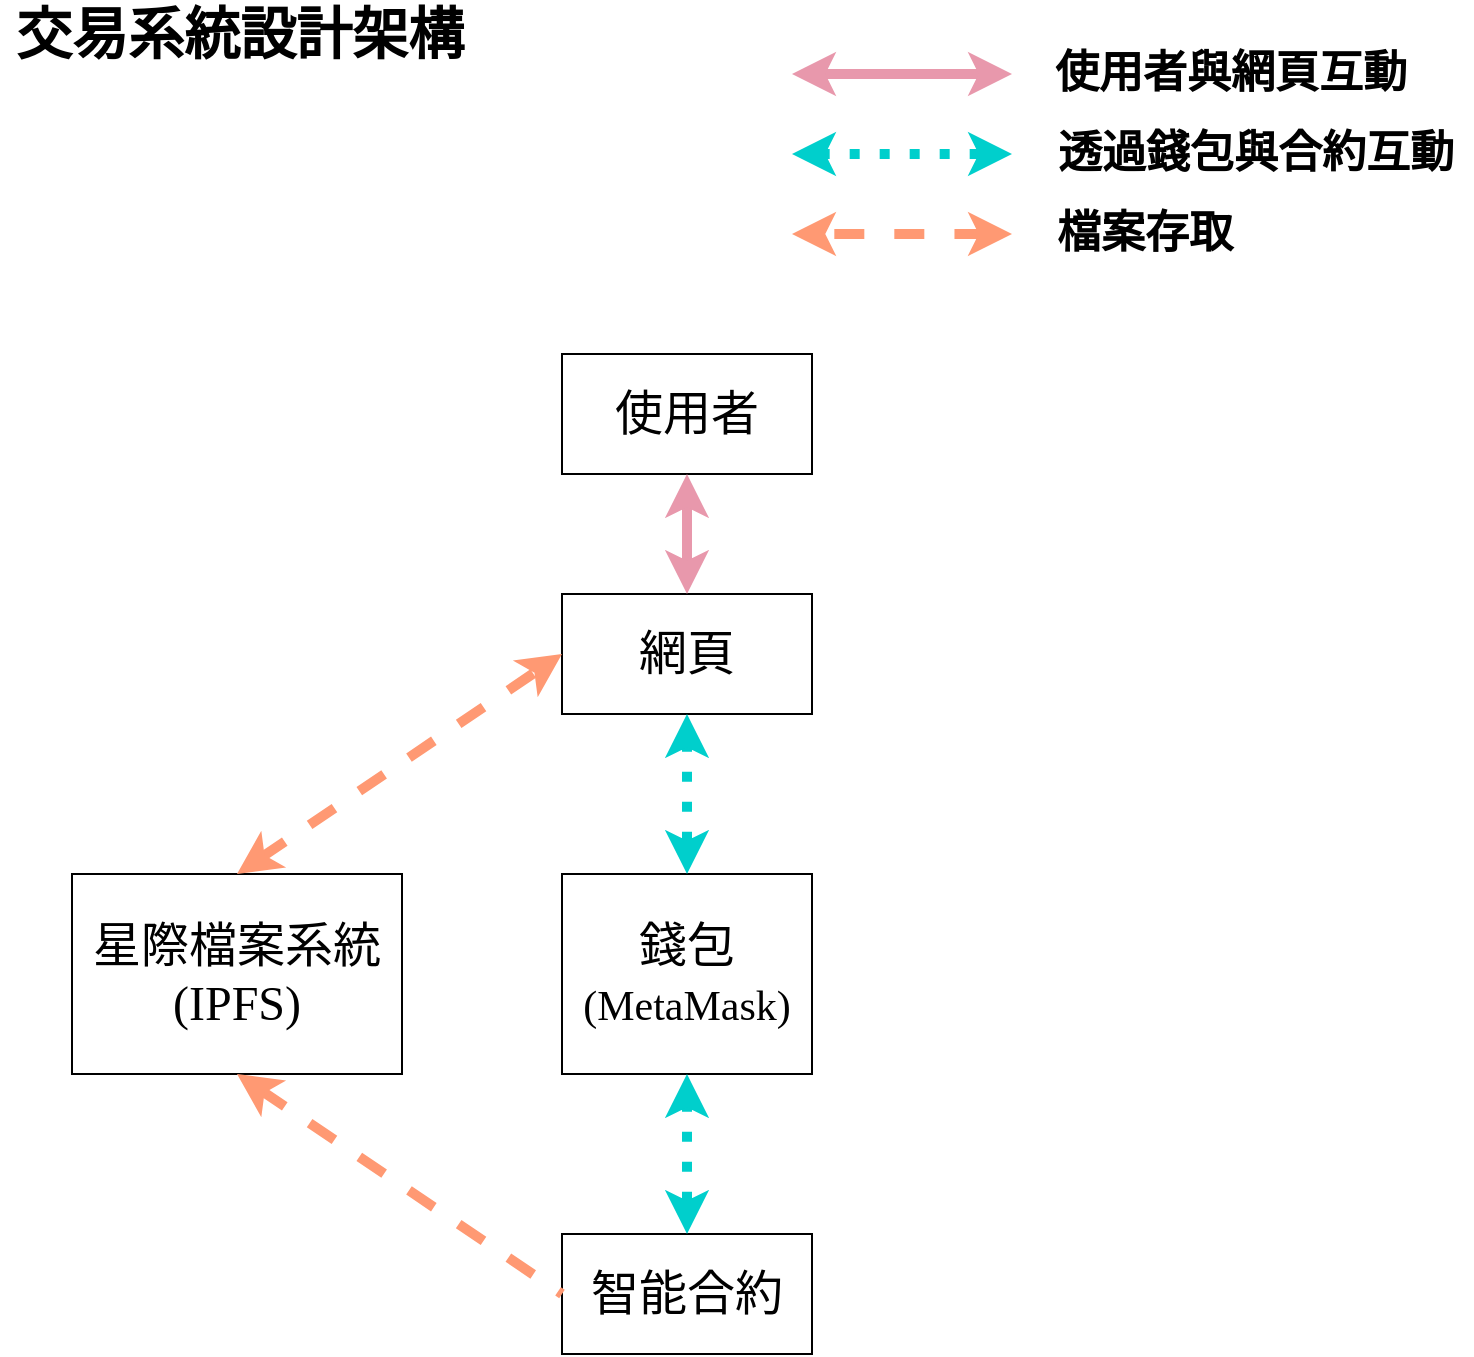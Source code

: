<mxfile version="14.6.5" type="device" pages="10"><diagram name="SystemDesign" id="bmEj5ssTEdY3e_--erfo"><mxGraphModel dx="2062" dy="1206" grid="1" gridSize="10" guides="1" tooltips="1" connect="1" arrows="1" fold="1" page="1" pageScale="1" pageWidth="827" pageHeight="1169" math="0" shadow="0"><root><mxCell id="M15ZPLMjdMydETXgis_x-0"/><mxCell id="M15ZPLMjdMydETXgis_x-1" parent="M15ZPLMjdMydETXgis_x-0"/><mxCell id="M15ZPLMjdMydETXgis_x-5" value="&lt;b&gt;&lt;font style=&quot;font-size: 28px&quot;&gt;交易系統設計架構&lt;/font&gt;&lt;/b&gt;" style="text;html=1;strokeColor=none;fillColor=none;align=center;verticalAlign=middle;whiteSpace=wrap;rounded=0;fontFamily=Noto Sans TC;fontSource=https%3A%2F%2Ffonts.googleapis.com%2Fcss%3Ffamily%3DNoto%2BSans%2BTC;fontSize=24;" parent="M15ZPLMjdMydETXgis_x-1" vertex="1"><mxGeometry x="84" y="90" width="240" height="20" as="geometry"/></mxCell><mxCell id="M15ZPLMjdMydETXgis_x-7" value="錢包&lt;br&gt;&lt;font style=&quot;font-size: 21px&quot;&gt;(MetaMask)&lt;/font&gt;" style="rounded=0;whiteSpace=wrap;html=1;fontFamily=Noto Sans TC;fontSource=https%3A%2F%2Ffonts.googleapis.com%2Fcss%3Ffamily%3DNoto%2BSans%2BTC;fontSize=24;" parent="M15ZPLMjdMydETXgis_x-1" vertex="1"><mxGeometry x="365" y="520" width="125" height="100" as="geometry"/></mxCell><mxCell id="M15ZPLMjdMydETXgis_x-12" value="智能合約" style="rounded=0;whiteSpace=wrap;html=1;fontFamily=Noto Sans TC;fontSource=https%3A%2F%2Ffonts.googleapis.com%2Fcss%3Ffamily%3DNoto%2BSans%2BTC;fontSize=24;" parent="M15ZPLMjdMydETXgis_x-1" vertex="1"><mxGeometry x="365" y="700" width="125" height="60" as="geometry"/></mxCell><mxCell id="M15ZPLMjdMydETXgis_x-14" value="" style="endArrow=classic;startArrow=classic;html=1;fontFamily=Noto Sans TC;fontSource=https%3A%2F%2Ffonts.googleapis.com%2Fcss%3Ffamily%3DNoto%2BSans%2BTC;fontSize=18;strokeWidth=5;strokeColor=#e898ac;" parent="M15ZPLMjdMydETXgis_x-1" edge="1"><mxGeometry width="50" height="50" relative="1" as="geometry"><mxPoint x="480" y="120" as="sourcePoint"/><mxPoint x="590" y="120" as="targetPoint"/></mxGeometry></mxCell><mxCell id="M15ZPLMjdMydETXgis_x-15" value="" style="endArrow=classic;startArrow=classic;html=1;fontFamily=Noto Sans TC;fontSource=https%3A%2F%2Ffonts.googleapis.com%2Fcss%3Ffamily%3DNoto%2BSans%2BTC;fontSize=18;strokeWidth=5;dashed=1;dashPattern=1 2;fillColor=#dae8fc;strokeColor=#00cfcc;" parent="M15ZPLMjdMydETXgis_x-1" edge="1"><mxGeometry width="50" height="50" relative="1" as="geometry"><mxPoint x="480" y="160" as="sourcePoint"/><mxPoint x="590" y="160" as="targetPoint"/></mxGeometry></mxCell><mxCell id="M15ZPLMjdMydETXgis_x-16" value="" style="endArrow=classic;startArrow=classic;html=1;fontFamily=Noto Sans TC;fontSource=https%3A%2F%2Ffonts.googleapis.com%2Fcss%3Ffamily%3DNoto%2BSans%2BTC;fontSize=18;strokeWidth=5;dashed=1;fillColor=#f8cecc;strokeColor=#ff9973;" parent="M15ZPLMjdMydETXgis_x-1" edge="1"><mxGeometry width="50" height="50" relative="1" as="geometry"><mxPoint x="590" y="200" as="sourcePoint"/><mxPoint x="480" y="200" as="targetPoint"/><Array as="points"><mxPoint x="560" y="200"/></Array></mxGeometry></mxCell><mxCell id="M15ZPLMjdMydETXgis_x-17" value="使用者與網頁互動" style="text;html=1;strokeColor=none;fillColor=none;align=center;verticalAlign=middle;whiteSpace=wrap;rounded=0;fontFamily=Noto Sans TC;fontSource=https%3A%2F%2Ffonts.googleapis.com%2Fcss%3Ffamily%3DNoto%2BSans%2BTC;fontSize=22;fontStyle=1" parent="M15ZPLMjdMydETXgis_x-1" vertex="1"><mxGeometry x="599" y="110" width="201" height="20" as="geometry"/></mxCell><mxCell id="M15ZPLMjdMydETXgis_x-18" value="檔案存取" style="text;html=1;strokeColor=none;fillColor=none;align=center;verticalAlign=middle;whiteSpace=wrap;rounded=0;fontFamily=Noto Sans TC;fontSource=https%3A%2F%2Ffonts.googleapis.com%2Fcss%3Ffamily%3DNoto%2BSans%2BTC;fontSize=22;fontStyle=1" parent="M15ZPLMjdMydETXgis_x-1" vertex="1"><mxGeometry x="604" y="190" width="105" height="20" as="geometry"/></mxCell><mxCell id="M15ZPLMjdMydETXgis_x-23" value="透過錢包與合約互動" style="text;html=1;strokeColor=none;fillColor=none;align=center;verticalAlign=middle;whiteSpace=wrap;rounded=0;fontFamily=Noto Sans TC;fontSource=https%3A%2F%2Ffonts.googleapis.com%2Fcss%3Ffamily%3DNoto%2BSans%2BTC;fontSize=22;fontStyle=1" parent="M15ZPLMjdMydETXgis_x-1" vertex="1"><mxGeometry x="604" y="150" width="216" height="20" as="geometry"/></mxCell><mxCell id="BfSq00kWglIPmIQ-yfn9-0" value="使用者" style="rounded=0;whiteSpace=wrap;html=1;fontFamily=Noto Sans TC;fontSource=https%3A%2F%2Ffonts.googleapis.com%2Fcss%3Ffamily%3DNoto%2BSans%2BTC;fontSize=24;" parent="M15ZPLMjdMydETXgis_x-1" vertex="1"><mxGeometry x="365" y="260" width="125" height="60" as="geometry"/></mxCell><mxCell id="BfSq00kWglIPmIQ-yfn9-1" value="網頁" style="rounded=0;whiteSpace=wrap;html=1;fontFamily=Noto Sans TC;fontSource=https%3A%2F%2Ffonts.googleapis.com%2Fcss%3Ffamily%3DNoto%2BSans%2BTC;fontSize=24;" parent="M15ZPLMjdMydETXgis_x-1" vertex="1"><mxGeometry x="365" y="380" width="125" height="60" as="geometry"/></mxCell><mxCell id="BfSq00kWglIPmIQ-yfn9-2" value="星際檔案系統&lt;br&gt;(IPFS)" style="rounded=0;whiteSpace=wrap;html=1;fontFamily=Noto Sans TC;fontSource=https%3A%2F%2Ffonts.googleapis.com%2Fcss%3Ffamily%3DNoto%2BSans%2BTC;fontSize=24;" parent="M15ZPLMjdMydETXgis_x-1" vertex="1"><mxGeometry x="120" y="520" width="165" height="100" as="geometry"/></mxCell><mxCell id="BfSq00kWglIPmIQ-yfn9-3" value="" style="endArrow=classic;startArrow=classic;html=1;fontFamily=Noto Sans TC;fontSource=https%3A%2F%2Ffonts.googleapis.com%2Fcss%3Ffamily%3DNoto%2BSans%2BTC;fontSize=18;strokeWidth=5;strokeColor=#e898ac;exitX=0.5;exitY=1;exitDx=0;exitDy=0;entryX=0.5;entryY=0;entryDx=0;entryDy=0;" parent="M15ZPLMjdMydETXgis_x-1" source="BfSq00kWglIPmIQ-yfn9-0" target="BfSq00kWglIPmIQ-yfn9-1" edge="1"><mxGeometry width="50" height="50" relative="1" as="geometry"><mxPoint x="540" y="80" as="sourcePoint"/><mxPoint x="650" y="80" as="targetPoint"/></mxGeometry></mxCell><mxCell id="BfSq00kWglIPmIQ-yfn9-4" value="" style="endArrow=classic;startArrow=classic;html=1;fontFamily=Noto Sans TC;fontSource=https%3A%2F%2Ffonts.googleapis.com%2Fcss%3Ffamily%3DNoto%2BSans%2BTC;fontSize=18;strokeWidth=5;dashed=1;dashPattern=1 2;fillColor=#dae8fc;strokeColor=#00cfcc;exitX=0.5;exitY=1;exitDx=0;exitDy=0;entryX=0.5;entryY=0;entryDx=0;entryDy=0;" parent="M15ZPLMjdMydETXgis_x-1" source="BfSq00kWglIPmIQ-yfn9-1" target="M15ZPLMjdMydETXgis_x-7" edge="1"><mxGeometry width="50" height="50" relative="1" as="geometry"><mxPoint x="540" y="119" as="sourcePoint"/><mxPoint x="650" y="119" as="targetPoint"/></mxGeometry></mxCell><mxCell id="BfSq00kWglIPmIQ-yfn9-5" value="" style="endArrow=classic;startArrow=classic;html=1;fontFamily=Noto Sans TC;fontSource=https%3A%2F%2Ffonts.googleapis.com%2Fcss%3Ffamily%3DNoto%2BSans%2BTC;fontSize=18;strokeWidth=5;dashed=1;dashPattern=1 2;fillColor=#dae8fc;strokeColor=#00cfcc;exitX=0.5;exitY=1;exitDx=0;exitDy=0;entryX=0.5;entryY=0;entryDx=0;entryDy=0;" parent="M15ZPLMjdMydETXgis_x-1" source="M15ZPLMjdMydETXgis_x-7" target="M15ZPLMjdMydETXgis_x-12" edge="1"><mxGeometry width="50" height="50" relative="1" as="geometry"><mxPoint x="437.5" y="450" as="sourcePoint"/><mxPoint x="437.5" y="515" as="targetPoint"/></mxGeometry></mxCell><mxCell id="UHa-oRtQOxezyHmQ4XGn-0" value="" style="endArrow=classic;startArrow=classic;html=1;fontFamily=Noto Sans TC;fontSource=https%3A%2F%2Ffonts.googleapis.com%2Fcss%3Ffamily%3DNoto%2BSans%2BTC;fontSize=18;strokeWidth=5;dashed=1;fillColor=#f8cecc;strokeColor=#ff9973;entryX=0;entryY=0.5;entryDx=0;entryDy=0;exitX=0.5;exitY=0;exitDx=0;exitDy=0;startFill=1;" parent="M15ZPLMjdMydETXgis_x-1" source="BfSq00kWglIPmIQ-yfn9-2" target="BfSq00kWglIPmIQ-yfn9-1" edge="1"><mxGeometry width="50" height="50" relative="1" as="geometry"><mxPoint x="650" y="160" as="sourcePoint"/><mxPoint x="540" y="160" as="targetPoint"/><Array as="points"/></mxGeometry></mxCell><mxCell id="UHa-oRtQOxezyHmQ4XGn-1" value="" style="endArrow=none;startArrow=classic;html=1;fontFamily=Noto Sans TC;fontSource=https%3A%2F%2Ffonts.googleapis.com%2Fcss%3Ffamily%3DNoto%2BSans%2BTC;fontSize=18;strokeWidth=5;dashed=1;fillColor=#f8cecc;strokeColor=#ff9973;entryX=0;entryY=0.5;entryDx=0;entryDy=0;exitX=0.5;exitY=1;exitDx=0;exitDy=0;endFill=0;" parent="M15ZPLMjdMydETXgis_x-1" source="BfSq00kWglIPmIQ-yfn9-2" target="M15ZPLMjdMydETXgis_x-12" edge="1"><mxGeometry width="50" height="50" relative="1" as="geometry"><mxPoint x="212.5" y="530" as="sourcePoint"/><mxPoint x="375" y="420" as="targetPoint"/><Array as="points"/></mxGeometry></mxCell></root></mxGraphModel></diagram><diagram name="SystemDesign副本" id="zZSqJOAV6z2FajkHWhuO"><mxGraphModel dx="2062" dy="1206" grid="1" gridSize="10" guides="1" tooltips="1" connect="1" arrows="1" fold="1" page="1" pageScale="1" pageWidth="827" pageHeight="1169" math="0" shadow="0"><root><mxCell id="xMAvh9eVdboKftUQRdHB-0"/><mxCell id="xMAvh9eVdboKftUQRdHB-1" parent="xMAvh9eVdboKftUQRdHB-0"/><mxCell id="xMAvh9eVdboKftUQRdHB-2" value="&lt;b&gt;&lt;font style=&quot;font-size: 28px&quot;&gt;交易系統設計架構&lt;/font&gt;&lt;/b&gt;" style="text;html=1;strokeColor=none;fillColor=none;align=center;verticalAlign=middle;whiteSpace=wrap;rounded=0;fontFamily=Noto Sans TC;fontSource=https%3A%2F%2Ffonts.googleapis.com%2Fcss%3Ffamily%3DNoto%2BSans%2BTC;fontSize=24;fontColor=#FFFFFF;" vertex="1" parent="xMAvh9eVdboKftUQRdHB-1"><mxGeometry x="84" y="90" width="240" height="20" as="geometry"/></mxCell><mxCell id="xMAvh9eVdboKftUQRdHB-3" value="錢包&lt;br&gt;&lt;font style=&quot;font-size: 21px&quot;&gt;(MetaMask)&lt;/font&gt;" style="rounded=0;whiteSpace=wrap;html=1;fontFamily=Noto Sans TC;fontSource=https%3A%2F%2Ffonts.googleapis.com%2Fcss%3Ffamily%3DNoto%2BSans%2BTC;fontSize=24;" vertex="1" parent="xMAvh9eVdboKftUQRdHB-1"><mxGeometry x="365" y="520" width="125" height="100" as="geometry"/></mxCell><mxCell id="xMAvh9eVdboKftUQRdHB-4" value="智能合約" style="rounded=0;whiteSpace=wrap;html=1;fontFamily=Noto Sans TC;fontSource=https%3A%2F%2Ffonts.googleapis.com%2Fcss%3Ffamily%3DNoto%2BSans%2BTC;fontSize=24;" vertex="1" parent="xMAvh9eVdboKftUQRdHB-1"><mxGeometry x="365" y="700" width="125" height="60" as="geometry"/></mxCell><mxCell id="xMAvh9eVdboKftUQRdHB-5" value="" style="endArrow=classic;startArrow=classic;html=1;fontFamily=Noto Sans TC;fontSource=https%3A%2F%2Ffonts.googleapis.com%2Fcss%3Ffamily%3DNoto%2BSans%2BTC;fontSize=18;strokeWidth=5;strokeColor=#e898ac;" edge="1" parent="xMAvh9eVdboKftUQRdHB-1"><mxGeometry width="50" height="50" relative="1" as="geometry"><mxPoint x="480" y="120" as="sourcePoint"/><mxPoint x="590" y="120" as="targetPoint"/></mxGeometry></mxCell><mxCell id="xMAvh9eVdboKftUQRdHB-6" value="" style="endArrow=classic;startArrow=classic;html=1;fontFamily=Noto Sans TC;fontSource=https%3A%2F%2Ffonts.googleapis.com%2Fcss%3Ffamily%3DNoto%2BSans%2BTC;fontSize=18;strokeWidth=5;dashed=1;dashPattern=1 2;fillColor=#dae8fc;strokeColor=#00cfcc;" edge="1" parent="xMAvh9eVdboKftUQRdHB-1"><mxGeometry width="50" height="50" relative="1" as="geometry"><mxPoint x="480" y="160" as="sourcePoint"/><mxPoint x="590" y="160" as="targetPoint"/></mxGeometry></mxCell><mxCell id="xMAvh9eVdboKftUQRdHB-7" value="" style="endArrow=classic;startArrow=classic;html=1;fontFamily=Noto Sans TC;fontSource=https%3A%2F%2Ffonts.googleapis.com%2Fcss%3Ffamily%3DNoto%2BSans%2BTC;fontSize=18;strokeWidth=5;dashed=1;fillColor=#f8cecc;strokeColor=#ff9973;" edge="1" parent="xMAvh9eVdboKftUQRdHB-1"><mxGeometry width="50" height="50" relative="1" as="geometry"><mxPoint x="590" y="200" as="sourcePoint"/><mxPoint x="480" y="200" as="targetPoint"/><Array as="points"><mxPoint x="560" y="200"/></Array></mxGeometry></mxCell><mxCell id="xMAvh9eVdboKftUQRdHB-8" value="使用者與網頁互動" style="text;html=1;strokeColor=none;fillColor=none;align=center;verticalAlign=middle;whiteSpace=wrap;rounded=0;fontFamily=Noto Sans TC;fontSource=https%3A%2F%2Ffonts.googleapis.com%2Fcss%3Ffamily%3DNoto%2BSans%2BTC;fontSize=22;fontStyle=1;labelBackgroundColor=none;fontColor=#FFFFFF;" vertex="1" parent="xMAvh9eVdboKftUQRdHB-1"><mxGeometry x="599" y="110" width="201" height="20" as="geometry"/></mxCell><mxCell id="xMAvh9eVdboKftUQRdHB-9" value="檔案存取" style="text;html=1;strokeColor=none;fillColor=none;align=center;verticalAlign=middle;whiteSpace=wrap;rounded=0;fontFamily=Noto Sans TC;fontSource=https%3A%2F%2Ffonts.googleapis.com%2Fcss%3Ffamily%3DNoto%2BSans%2BTC;fontSize=22;fontStyle=1;labelBackgroundColor=none;fontColor=#FFFFFF;" vertex="1" parent="xMAvh9eVdboKftUQRdHB-1"><mxGeometry x="604" y="190" width="105" height="20" as="geometry"/></mxCell><mxCell id="xMAvh9eVdboKftUQRdHB-10" value="透過錢包與合約互動" style="text;html=1;strokeColor=none;fillColor=none;align=center;verticalAlign=middle;whiteSpace=wrap;rounded=0;fontFamily=Noto Sans TC;fontSource=https%3A%2F%2Ffonts.googleapis.com%2Fcss%3Ffamily%3DNoto%2BSans%2BTC;fontSize=22;fontStyle=1;labelBackgroundColor=none;fontColor=#FFFFFF;" vertex="1" parent="xMAvh9eVdboKftUQRdHB-1"><mxGeometry x="604" y="150" width="216" height="20" as="geometry"/></mxCell><mxCell id="xMAvh9eVdboKftUQRdHB-11" value="使用者" style="rounded=0;whiteSpace=wrap;html=1;fontFamily=Noto Sans TC;fontSource=https%3A%2F%2Ffonts.googleapis.com%2Fcss%3Ffamily%3DNoto%2BSans%2BTC;fontSize=24;" vertex="1" parent="xMAvh9eVdboKftUQRdHB-1"><mxGeometry x="365" y="260" width="125" height="60" as="geometry"/></mxCell><mxCell id="xMAvh9eVdboKftUQRdHB-12" value="網頁" style="rounded=0;whiteSpace=wrap;html=1;fontFamily=Noto Sans TC;fontSource=https%3A%2F%2Ffonts.googleapis.com%2Fcss%3Ffamily%3DNoto%2BSans%2BTC;fontSize=24;" vertex="1" parent="xMAvh9eVdboKftUQRdHB-1"><mxGeometry x="365" y="380" width="125" height="60" as="geometry"/></mxCell><mxCell id="xMAvh9eVdboKftUQRdHB-13" value="星際檔案系統&lt;br&gt;(IPFS)" style="rounded=0;whiteSpace=wrap;html=1;fontFamily=Noto Sans TC;fontSource=https%3A%2F%2Ffonts.googleapis.com%2Fcss%3Ffamily%3DNoto%2BSans%2BTC;fontSize=24;" vertex="1" parent="xMAvh9eVdboKftUQRdHB-1"><mxGeometry x="120" y="520" width="165" height="100" as="geometry"/></mxCell><mxCell id="xMAvh9eVdboKftUQRdHB-14" value="" style="endArrow=classic;startArrow=classic;html=1;fontFamily=Noto Sans TC;fontSource=https%3A%2F%2Ffonts.googleapis.com%2Fcss%3Ffamily%3DNoto%2BSans%2BTC;fontSize=18;strokeWidth=5;strokeColor=#e898ac;exitX=0.5;exitY=1;exitDx=0;exitDy=0;entryX=0.5;entryY=0;entryDx=0;entryDy=0;" edge="1" parent="xMAvh9eVdboKftUQRdHB-1" source="xMAvh9eVdboKftUQRdHB-11" target="xMAvh9eVdboKftUQRdHB-12"><mxGeometry width="50" height="50" relative="1" as="geometry"><mxPoint x="540" y="80" as="sourcePoint"/><mxPoint x="650" y="80" as="targetPoint"/></mxGeometry></mxCell><mxCell id="xMAvh9eVdboKftUQRdHB-15" value="" style="endArrow=classic;startArrow=classic;html=1;fontFamily=Noto Sans TC;fontSource=https%3A%2F%2Ffonts.googleapis.com%2Fcss%3Ffamily%3DNoto%2BSans%2BTC;fontSize=18;strokeWidth=5;dashed=1;dashPattern=1 2;fillColor=#dae8fc;strokeColor=#00cfcc;exitX=0.5;exitY=1;exitDx=0;exitDy=0;entryX=0.5;entryY=0;entryDx=0;entryDy=0;" edge="1" parent="xMAvh9eVdboKftUQRdHB-1" source="xMAvh9eVdboKftUQRdHB-12" target="xMAvh9eVdboKftUQRdHB-3"><mxGeometry width="50" height="50" relative="1" as="geometry"><mxPoint x="540" y="119" as="sourcePoint"/><mxPoint x="650" y="119" as="targetPoint"/></mxGeometry></mxCell><mxCell id="xMAvh9eVdboKftUQRdHB-16" value="" style="endArrow=classic;startArrow=classic;html=1;fontFamily=Noto Sans TC;fontSource=https%3A%2F%2Ffonts.googleapis.com%2Fcss%3Ffamily%3DNoto%2BSans%2BTC;fontSize=18;strokeWidth=5;dashed=1;dashPattern=1 2;fillColor=#dae8fc;strokeColor=#00cfcc;exitX=0.5;exitY=1;exitDx=0;exitDy=0;entryX=0.5;entryY=0;entryDx=0;entryDy=0;" edge="1" parent="xMAvh9eVdboKftUQRdHB-1" source="xMAvh9eVdboKftUQRdHB-3" target="xMAvh9eVdboKftUQRdHB-4"><mxGeometry width="50" height="50" relative="1" as="geometry"><mxPoint x="437.5" y="450" as="sourcePoint"/><mxPoint x="437.5" y="515" as="targetPoint"/></mxGeometry></mxCell><mxCell id="xMAvh9eVdboKftUQRdHB-17" value="" style="endArrow=classic;startArrow=classic;html=1;fontFamily=Noto Sans TC;fontSource=https%3A%2F%2Ffonts.googleapis.com%2Fcss%3Ffamily%3DNoto%2BSans%2BTC;fontSize=18;strokeWidth=5;dashed=1;fillColor=#f8cecc;strokeColor=#ff9973;entryX=0;entryY=0.5;entryDx=0;entryDy=0;exitX=0.5;exitY=0;exitDx=0;exitDy=0;startFill=1;" edge="1" parent="xMAvh9eVdboKftUQRdHB-1" source="xMAvh9eVdboKftUQRdHB-13" target="xMAvh9eVdboKftUQRdHB-12"><mxGeometry width="50" height="50" relative="1" as="geometry"><mxPoint x="650" y="160" as="sourcePoint"/><mxPoint x="540" y="160" as="targetPoint"/><Array as="points"/></mxGeometry></mxCell><mxCell id="xMAvh9eVdboKftUQRdHB-18" value="" style="endArrow=none;startArrow=classic;html=1;fontFamily=Noto Sans TC;fontSource=https%3A%2F%2Ffonts.googleapis.com%2Fcss%3Ffamily%3DNoto%2BSans%2BTC;fontSize=18;strokeWidth=5;dashed=1;fillColor=#f8cecc;strokeColor=#ff9973;entryX=0;entryY=0.5;entryDx=0;entryDy=0;exitX=0.5;exitY=1;exitDx=0;exitDy=0;endFill=0;" edge="1" parent="xMAvh9eVdboKftUQRdHB-1" source="xMAvh9eVdboKftUQRdHB-13" target="xMAvh9eVdboKftUQRdHB-4"><mxGeometry width="50" height="50" relative="1" as="geometry"><mxPoint x="212.5" y="530" as="sourcePoint"/><mxPoint x="375" y="420" as="targetPoint"/><Array as="points"/></mxGeometry></mxCell></root></mxGraphModel></diagram><diagram name="SystemDesign副本" id="ok5VjXbUKbqk7WhpHRdc"><mxGraphModel dx="2062" dy="1206" grid="1" gridSize="10" guides="1" tooltips="1" connect="1" arrows="1" fold="1" page="1" pageScale="1" pageWidth="827" pageHeight="1169" math="0" shadow="0"><root><mxCell id="Xuucl13V3_HKJ-rGZaIx-0"/><mxCell id="Xuucl13V3_HKJ-rGZaIx-1" parent="Xuucl13V3_HKJ-rGZaIx-0"/><mxCell id="Xuucl13V3_HKJ-rGZaIx-2" value="買家" style="rounded=0;whiteSpace=wrap;html=1;fontFamily=Noto Sans TC;fontSource=https%3A%2F%2Ffonts.googleapis.com%2Fcss%3Ffamily%3DNoto%2BSans%2BTC;fontSize=24;" parent="Xuucl13V3_HKJ-rGZaIx-1" vertex="1"><mxGeometry x="120" y="120" width="120" height="60" as="geometry"/></mxCell><mxCell id="Xuucl13V3_HKJ-rGZaIx-3" value="賣家" style="rounded=0;whiteSpace=wrap;html=1;fontFamily=Noto Sans TC;fontSource=https%3A%2F%2Ffonts.googleapis.com%2Fcss%3Ffamily%3DNoto%2BSans%2BTC;fontSize=24;" parent="Xuucl13V3_HKJ-rGZaIx-1" vertex="1"><mxGeometry x="120" y="620" width="120" height="60" as="geometry"/></mxCell><mxCell id="Xuucl13V3_HKJ-rGZaIx-4" value="伺服器&lt;br&gt;(前端)" style="rounded=0;whiteSpace=wrap;html=1;fontFamily=Noto Sans TC;fontSource=https%3A%2F%2Ffonts.googleapis.com%2Fcss%3Ffamily%3DNoto%2BSans%2BTC;fontSize=24;" parent="Xuucl13V3_HKJ-rGZaIx-1" vertex="1"><mxGeometry x="120" y="320" width="120" height="160" as="geometry"/></mxCell><mxCell id="Xuucl13V3_HKJ-rGZaIx-5" value="&lt;b style=&quot;font-size: 28px;&quot;&gt;&lt;font style=&quot;font-size: 28px;&quot;&gt;交易系統設計架構&lt;/font&gt;&lt;/b&gt;" style="text;html=1;strokeColor=none;fillColor=none;align=center;verticalAlign=middle;whiteSpace=wrap;rounded=0;fontFamily=Noto Sans TC;fontSource=https%3A%2F%2Ffonts.googleapis.com%2Fcss%3Ffamily%3DNoto%2BSans%2BTC;fontSize=28;fontColor=#FFFFFF;" parent="Xuucl13V3_HKJ-rGZaIx-1" vertex="1"><mxGeometry x="60" y="50" width="240" height="20" as="geometry"/></mxCell><mxCell id="Xuucl13V3_HKJ-rGZaIx-6" value="伺服器&lt;br&gt;(後端)" style="rounded=0;whiteSpace=wrap;html=1;fontFamily=Noto Sans TC;fontSource=https%3A%2F%2Ffonts.googleapis.com%2Fcss%3Ffamily%3DNoto%2BSans%2BTC;fontSize=24;" parent="Xuucl13V3_HKJ-rGZaIx-1" vertex="1"><mxGeometry x="570" y="320" width="120" height="160" as="geometry"/></mxCell><mxCell id="Xuucl13V3_HKJ-rGZaIx-7" value="MetaMask" style="rounded=0;whiteSpace=wrap;html=1;fontFamily=Noto Sans TC;fontSource=https%3A%2F%2Ffonts.googleapis.com%2Fcss%3Ffamily%3DNoto%2BSans%2BTC;fontSize=24;" parent="Xuucl13V3_HKJ-rGZaIx-1" vertex="1"><mxGeometry x="350" y="370" width="120" height="60" as="geometry"/></mxCell><mxCell id="Xuucl13V3_HKJ-rGZaIx-8" value="" style="endArrow=classic;startArrow=classic;html=1;fontFamily=Noto Sans TC;fontSource=https%3A%2F%2Ffonts.googleapis.com%2Fcss%3Ffamily%3DNoto%2BSans%2BTC;fontSize=18;exitX=0.75;exitY=1;exitDx=0;exitDy=0;strokeWidth=7;entryX=0.75;entryY=0;entryDx=0;entryDy=0;fontColor=#e898ac;strokeColor=#e898ac;" parent="Xuucl13V3_HKJ-rGZaIx-1" source="Xuucl13V3_HKJ-rGZaIx-2" target="Xuucl13V3_HKJ-rGZaIx-4" edge="1"><mxGeometry width="50" height="50" relative="1" as="geometry"><mxPoint x="390" y="440" as="sourcePoint"/><mxPoint x="440" y="390" as="targetPoint"/></mxGeometry></mxCell><mxCell id="Xuucl13V3_HKJ-rGZaIx-9" value="" style="endArrow=classic;startArrow=classic;html=1;fontFamily=Noto Sans TC;fontSource=https%3A%2F%2Ffonts.googleapis.com%2Fcss%3Ffamily%3DNoto%2BSans%2BTC;fontSize=18;exitX=0.75;exitY=1;exitDx=0;exitDy=0;entryX=0.75;entryY=0;entryDx=0;entryDy=0;strokeWidth=7;fontColor=#e898ac;strokeColor=#e898ac;" parent="Xuucl13V3_HKJ-rGZaIx-1" source="Xuucl13V3_HKJ-rGZaIx-4" target="Xuucl13V3_HKJ-rGZaIx-3" edge="1"><mxGeometry width="50" height="50" relative="1" as="geometry"><mxPoint x="390" y="440" as="sourcePoint"/><mxPoint x="440" y="390" as="targetPoint"/></mxGeometry></mxCell><mxCell id="Xuucl13V3_HKJ-rGZaIx-10" value="" style="endArrow=classic;startArrow=classic;html=1;fontFamily=Noto Sans TC;fontSource=https%3A%2F%2Ffonts.googleapis.com%2Fcss%3Ffamily%3DNoto%2BSans%2BTC;fontSize=18;exitX=1;exitY=0.5;exitDx=0;exitDy=0;entryX=0;entryY=0.5;entryDx=0;entryDy=0;strokeWidth=7;fontColor=#e898ac;strokeColor=#e898ac;" parent="Xuucl13V3_HKJ-rGZaIx-1" source="Xuucl13V3_HKJ-rGZaIx-4" target="Xuucl13V3_HKJ-rGZaIx-7" edge="1"><mxGeometry width="50" height="50" relative="1" as="geometry"><mxPoint x="390" y="440" as="sourcePoint"/><mxPoint x="440" y="390" as="targetPoint"/></mxGeometry></mxCell><mxCell id="Xuucl13V3_HKJ-rGZaIx-11" value="合約" style="rounded=0;whiteSpace=wrap;html=1;fontFamily=Noto Sans TC;fontSource=https%3A%2F%2Ffonts.googleapis.com%2Fcss%3Ffamily%3DNoto%2BSans%2BTC;fontSize=24;" parent="Xuucl13V3_HKJ-rGZaIx-1" vertex="1"><mxGeometry x="350" y="210" width="120" height="60" as="geometry"/></mxCell><mxCell id="Xuucl13V3_HKJ-rGZaIx-12" value="" style="endArrow=classic;startArrow=classic;html=1;fontFamily=Noto Sans TC;fontSource=https%3A%2F%2Ffonts.googleapis.com%2Fcss%3Ffamily%3DNoto%2BSans%2BTC;fontSize=18;exitX=0.5;exitY=1;exitDx=0;exitDy=0;strokeWidth=7;fontColor=#e898ac;strokeColor=#e898ac;" parent="Xuucl13V3_HKJ-rGZaIx-1" source="Xuucl13V3_HKJ-rGZaIx-11" target="Xuucl13V3_HKJ-rGZaIx-7" edge="1"><mxGeometry width="50" height="50" relative="1" as="geometry"><mxPoint x="390" y="440" as="sourcePoint"/><mxPoint x="440" y="390" as="targetPoint"/></mxGeometry></mxCell><mxCell id="Xuucl13V3_HKJ-rGZaIx-13" value="" style="endArrow=classic;startArrow=classic;html=1;fontFamily=Noto Sans TC;fontSource=https%3A%2F%2Ffonts.googleapis.com%2Fcss%3Ffamily%3DNoto%2BSans%2BTC;fontSize=18;strokeWidth=7;exitX=1;exitY=0.5;exitDx=0;exitDy=0;entryX=0.25;entryY=0;entryDx=0;entryDy=0;dashed=1;dashPattern=1 2;fillColor=#dae8fc;strokeColor=#00cfcc;" parent="Xuucl13V3_HKJ-rGZaIx-1" source="Xuucl13V3_HKJ-rGZaIx-2" target="Xuucl13V3_HKJ-rGZaIx-7" edge="1"><mxGeometry width="50" height="50" relative="1" as="geometry"><mxPoint x="390" y="440" as="sourcePoint"/><mxPoint x="440" y="390" as="targetPoint"/></mxGeometry></mxCell><mxCell id="Xuucl13V3_HKJ-rGZaIx-14" value="" style="endArrow=classic;startArrow=classic;html=1;fontFamily=Noto Sans TC;fontSource=https%3A%2F%2Ffonts.googleapis.com%2Fcss%3Ffamily%3DNoto%2BSans%2BTC;fontSize=18;strokeWidth=7;exitX=1;exitY=0.5;exitDx=0;exitDy=0;entryX=0.25;entryY=1;entryDx=0;entryDy=0;dashed=1;dashPattern=1 2;fillColor=#dae8fc;strokeColor=#00cfcc;" parent="Xuucl13V3_HKJ-rGZaIx-1" source="Xuucl13V3_HKJ-rGZaIx-3" target="Xuucl13V3_HKJ-rGZaIx-7" edge="1"><mxGeometry width="50" height="50" relative="1" as="geometry"><mxPoint x="250" y="190" as="sourcePoint"/><mxPoint x="390" y="380" as="targetPoint"/></mxGeometry></mxCell><mxCell id="Xuucl13V3_HKJ-rGZaIx-15" value="" style="endArrow=classic;startArrow=classic;html=1;fontFamily=Noto Sans TC;fontSource=https%3A%2F%2Ffonts.googleapis.com%2Fcss%3Ffamily%3DNoto%2BSans%2BTC;fontSize=18;strokeWidth=7;exitX=0;exitY=0.5;exitDx=0;exitDy=0;entryX=0.5;entryY=1;entryDx=0;entryDy=0;rounded=1;dashed=1;fillColor=#f8cecc;strokeColor=#ff9973;" parent="Xuucl13V3_HKJ-rGZaIx-1" source="Xuucl13V3_HKJ-rGZaIx-4" target="Xuucl13V3_HKJ-rGZaIx-6" edge="1"><mxGeometry width="50" height="50" relative="1" as="geometry"><mxPoint x="390" y="440" as="sourcePoint"/><mxPoint x="440" y="390" as="targetPoint"/><Array as="points"><mxPoint x="50" y="400"/><mxPoint x="50" y="740"/><mxPoint x="630" y="740"/></Array></mxGeometry></mxCell><mxCell id="Xuucl13V3_HKJ-rGZaIx-16" value="" style="endArrow=classic;startArrow=classic;html=1;fontFamily=Noto Sans TC;fontSource=https%3A%2F%2Ffonts.googleapis.com%2Fcss%3Ffamily%3DNoto%2BSans%2BTC;fontSize=18;strokeWidth=7;exitX=0.5;exitY=0;exitDx=0;exitDy=0;entryX=1;entryY=0.5;entryDx=0;entryDy=0;dashed=1;fillColor=#f8cecc;strokeColor=#ff9973;" parent="Xuucl13V3_HKJ-rGZaIx-1" source="Xuucl13V3_HKJ-rGZaIx-6" target="Xuucl13V3_HKJ-rGZaIx-11" edge="1"><mxGeometry width="50" height="50" relative="1" as="geometry"><mxPoint x="390" y="440" as="sourcePoint"/><mxPoint x="440" y="390" as="targetPoint"/><Array as="points"><mxPoint x="630" y="240"/></Array></mxGeometry></mxCell><mxCell id="Xuucl13V3_HKJ-rGZaIx-17" value="" style="endArrow=classic;startArrow=classic;html=1;fontFamily=Noto Sans TC;fontSource=https%3A%2F%2Ffonts.googleapis.com%2Fcss%3Ffamily%3DNoto%2BSans%2BTC;fontSize=18;strokeWidth=7;strokeColor=#e898ac;" parent="Xuucl13V3_HKJ-rGZaIx-1" edge="1"><mxGeometry width="50" height="50" relative="1" as="geometry"><mxPoint x="490" y="80" as="sourcePoint"/><mxPoint x="600" y="80" as="targetPoint"/></mxGeometry></mxCell><mxCell id="Xuucl13V3_HKJ-rGZaIx-18" value="" style="endArrow=classic;startArrow=classic;html=1;fontFamily=Noto Sans TC;fontSource=https%3A%2F%2Ffonts.googleapis.com%2Fcss%3Ffamily%3DNoto%2BSans%2BTC;fontSize=18;strokeWidth=7;dashed=1;dashPattern=1 2;fillColor=#dae8fc;strokeColor=#00cfcc;" parent="Xuucl13V3_HKJ-rGZaIx-1" edge="1"><mxGeometry width="50" height="50" relative="1" as="geometry"><mxPoint x="490" y="119" as="sourcePoint"/><mxPoint x="600" y="119" as="targetPoint"/></mxGeometry></mxCell><mxCell id="Xuucl13V3_HKJ-rGZaIx-19" value="" style="endArrow=classic;startArrow=classic;html=1;fontFamily=Noto Sans TC;fontSource=https%3A%2F%2Ffonts.googleapis.com%2Fcss%3Ffamily%3DNoto%2BSans%2BTC;fontSize=18;strokeWidth=7;dashed=1;fillColor=#f8cecc;strokeColor=#ff9973;" parent="Xuucl13V3_HKJ-rGZaIx-1" edge="1"><mxGeometry width="50" height="50" relative="1" as="geometry"><mxPoint x="600" y="160" as="sourcePoint"/><mxPoint x="490" y="160" as="targetPoint"/><Array as="points"><mxPoint x="570" y="160"/></Array></mxGeometry></mxCell><mxCell id="Xuucl13V3_HKJ-rGZaIx-20" value="透過網頁互動" style="text;html=1;strokeColor=none;fillColor=none;align=center;verticalAlign=middle;whiteSpace=wrap;rounded=0;fontFamily=Noto Sans TC;fontSource=https%3A%2F%2Ffonts.googleapis.com%2Fcss%3Ffamily%3DNoto%2BSans%2BTC;fontSize=21;fontColor=#FFFFFF;" parent="Xuucl13V3_HKJ-rGZaIx-1" vertex="1"><mxGeometry x="616" y="70" width="133" height="20" as="geometry"/></mxCell><mxCell id="Xuucl13V3_HKJ-rGZaIx-21" value="直接跟合約互動" style="text;html=1;strokeColor=none;fillColor=none;align=center;verticalAlign=middle;whiteSpace=wrap;rounded=0;fontFamily=Noto Sans TC;fontSource=https%3A%2F%2Ffonts.googleapis.com%2Fcss%3Ffamily%3DNoto%2BSans%2BTC;fontSize=21;fontColor=#FFFFFF;" parent="Xuucl13V3_HKJ-rGZaIx-1" vertex="1"><mxGeometry x="617" y="110" width="150" height="20" as="geometry"/></mxCell><mxCell id="Xuucl13V3_HKJ-rGZaIx-22" value="手機驗證" style="text;html=1;strokeColor=none;fillColor=none;align=center;verticalAlign=middle;whiteSpace=wrap;rounded=0;fontFamily=Noto Sans TC;fontSource=https%3A%2F%2Ffonts.googleapis.com%2Fcss%3Ffamily%3DNoto%2BSans%2BTC;fontSize=21;fontColor=#FFFFFF;" parent="Xuucl13V3_HKJ-rGZaIx-1" vertex="1"><mxGeometry x="615" y="150" width="93" height="20" as="geometry"/></mxCell><mxCell id="Xuucl13V3_HKJ-rGZaIx-23" value="" style="endArrow=classic;startArrow=classic;html=1;fontFamily=Noto Sans TC;fontSource=https%3A%2F%2Ffonts.googleapis.com%2Fcss%3Ffamily%3DNoto%2BSans%2BTC;fontSize=18;strokeWidth=7;exitX=0.25;exitY=1;exitDx=0;exitDy=0;entryX=0.25;entryY=0;entryDx=0;entryDy=0;rounded=1;dashed=1;fillColor=#f8cecc;strokeColor=#ff9973;" parent="Xuucl13V3_HKJ-rGZaIx-1" source="Xuucl13V3_HKJ-rGZaIx-2" target="Xuucl13V3_HKJ-rGZaIx-4" edge="1"><mxGeometry width="50" height="50" relative="1" as="geometry"><mxPoint x="130" y="410" as="sourcePoint"/><mxPoint x="640" y="490" as="targetPoint"/><Array as="points"/></mxGeometry></mxCell><mxCell id="Xuucl13V3_HKJ-rGZaIx-24" value="" style="endArrow=classic;startArrow=classic;html=1;fontFamily=Noto Sans TC;fontSource=https%3A%2F%2Ffonts.googleapis.com%2Fcss%3Ffamily%3DNoto%2BSans%2BTC;fontSize=18;strokeWidth=7;rounded=1;dashed=1;exitX=0.25;exitY=1;exitDx=0;exitDy=0;fillColor=#f8cecc;strokeColor=#ff9973;" parent="Xuucl13V3_HKJ-rGZaIx-1" source="Xuucl13V3_HKJ-rGZaIx-4" edge="1"><mxGeometry width="50" height="50" relative="1" as="geometry"><mxPoint x="150" y="490" as="sourcePoint"/><mxPoint x="150" y="620" as="targetPoint"/><Array as="points"/></mxGeometry></mxCell><mxCell id="Xuucl13V3_HKJ-rGZaIx-25" value="" style="endArrow=classic;startArrow=classic;html=1;fontFamily=Noto Sans TC;fontSource=https%3A%2F%2Ffonts.googleapis.com%2Fcss%3Ffamily%3DNoto%2BSans%2BTC;fontSize=18;strokeWidth=7;exitX=0.75;exitY=0;exitDx=0;exitDy=0;entryX=0.75;entryY=1;entryDx=0;entryDy=0;dashed=1;dashPattern=1 2;fillColor=#dae8fc;strokeColor=#00cfcc;" parent="Xuucl13V3_HKJ-rGZaIx-1" source="Xuucl13V3_HKJ-rGZaIx-7" target="Xuucl13V3_HKJ-rGZaIx-11" edge="1"><mxGeometry width="50" height="50" relative="1" as="geometry"><mxPoint x="250" y="160" as="sourcePoint"/><mxPoint x="390" y="380" as="targetPoint"/></mxGeometry></mxCell></root></mxGraphModel></diagram><diagram id="B8vKeyFIhJelxUbq-FRK" name="TradeProcess"><mxGraphModel dx="2062" dy="1206" grid="1" gridSize="10" guides="1" tooltips="1" connect="1" arrows="1" fold="1" page="1" pageScale="1" pageWidth="827" pageHeight="1169" math="0" shadow="0"><root><mxCell id="0"/><mxCell id="1" parent="0"/><mxCell id="e8-fM8NGX4-qVjKpIVIK-1" value="買家" style="rounded=0;whiteSpace=wrap;html=1;fontFamily=Noto Sans TC;fontSource=https%3A%2F%2Ffonts.googleapis.com%2Fcss%3Ffamily%3DNoto%2BSans%2BTC;fontSize=24;" parent="1" vertex="1"><mxGeometry x="120" y="120" width="120" height="60" as="geometry"/></mxCell><mxCell id="e8-fM8NGX4-qVjKpIVIK-2" value="賣家" style="rounded=0;whiteSpace=wrap;html=1;fontFamily=Noto Sans TC;fontSource=https%3A%2F%2Ffonts.googleapis.com%2Fcss%3Ffamily%3DNoto%2BSans%2BTC;fontSize=24;" parent="1" vertex="1"><mxGeometry x="120" y="570" width="120" height="60" as="geometry"/></mxCell><mxCell id="e8-fM8NGX4-qVjKpIVIK-3" value="平台" style="rounded=0;whiteSpace=wrap;html=1;fontFamily=Noto Sans TC;fontSource=https%3A%2F%2Ffonts.googleapis.com%2Fcss%3Ffamily%3DNoto%2BSans%2BTC;fontSize=24;" parent="1" vertex="1"><mxGeometry x="580" y="120" width="120" height="60" as="geometry"/></mxCell><mxCell id="e8-fM8NGX4-qVjKpIVIK-4" value="合約" style="rounded=0;whiteSpace=wrap;html=1;fontFamily=Noto Sans TC;fontSource=https%3A%2F%2Ffonts.googleapis.com%2Fcss%3Ffamily%3DNoto%2BSans%2BTC;fontSize=24;" parent="1" vertex="1"><mxGeometry x="354" y="320" width="120" height="160" as="geometry"/></mxCell><mxCell id="e8-fM8NGX4-qVjKpIVIK-5" value="" style="endArrow=classic;html=1;fontFamily=Noto Sans TC;fontSource=https%3A%2F%2Ffonts.googleapis.com%2Fcss%3Ffamily%3DNoto%2BSans%2BTC;fontSize=24;exitX=1;exitY=0.75;exitDx=0;exitDy=0;entryX=0.75;entryY=1;entryDx=0;entryDy=0;" parent="1" source="e8-fM8NGX4-qVjKpIVIK-2" target="e8-fM8NGX4-qVjKpIVIK-4" edge="1"><mxGeometry width="50" height="50" relative="1" as="geometry"><mxPoint x="610" y="600" as="sourcePoint"/><mxPoint x="660" y="550" as="targetPoint"/><Array as="points"><mxPoint x="444" y="615"/></Array></mxGeometry></mxCell><mxCell id="e8-fM8NGX4-qVjKpIVIK-6" value="&lt;font style=&quot;font-size: 18px&quot;&gt;1.註冊&lt;/font&gt;" style="text;html=1;strokeColor=none;fillColor=none;align=center;verticalAlign=middle;whiteSpace=wrap;rounded=0;fontFamily=Noto Sans TC;fontSource=https%3A%2F%2Ffonts.googleapis.com%2Fcss%3Ffamily%3DNoto%2BSans%2BTC;fontSize=24;" parent="1" vertex="1"><mxGeometry x="282" y="620" width="110" height="20" as="geometry"/></mxCell><mxCell id="e8-fM8NGX4-qVjKpIVIK-7" value="" style="endArrow=classic;html=1;fontFamily=Noto Sans TC;fontSource=https%3A%2F%2Ffonts.googleapis.com%2Fcss%3Ffamily%3DNoto%2BSans%2BTC;fontSize=24;entryX=0.75;entryY=0;entryDx=0;entryDy=0;exitX=1;exitY=0.25;exitDx=0;exitDy=0;" parent="1" source="e8-fM8NGX4-qVjKpIVIK-1" target="e8-fM8NGX4-qVjKpIVIK-4" edge="1"><mxGeometry width="50" height="50" relative="1" as="geometry"><mxPoint x="610" y="570" as="sourcePoint"/><mxPoint x="660" y="520" as="targetPoint"/><Array as="points"><mxPoint x="444" y="135"/></Array></mxGeometry></mxCell><mxCell id="e8-fM8NGX4-qVjKpIVIK-8" value="&lt;font style=&quot;font-size: 18px&quot;&gt;3.註冊&lt;/font&gt;" style="text;html=1;strokeColor=none;fillColor=none;align=center;verticalAlign=middle;whiteSpace=wrap;rounded=0;fontFamily=Noto Sans TC;fontSource=https%3A%2F%2Ffonts.googleapis.com%2Fcss%3Ffamily%3DNoto%2BSans%2BTC;fontSize=24;" parent="1" vertex="1"><mxGeometry x="270" y="110" width="134" height="20" as="geometry"/></mxCell><mxCell id="e8-fM8NGX4-qVjKpIVIK-9" value="" style="endArrow=classic;html=1;fontFamily=Noto Sans TC;fontSource=https%3A%2F%2Ffonts.googleapis.com%2Fcss%3Ffamily%3DNoto%2BSans%2BTC;fontSize=24;exitX=0.25;exitY=0;exitDx=0;exitDy=0;entryX=1;entryY=0.75;entryDx=0;entryDy=0;" parent="1" source="e8-fM8NGX4-qVjKpIVIK-4" target="e8-fM8NGX4-qVjKpIVIK-1" edge="1"><mxGeometry width="50" height="50" relative="1" as="geometry"><mxPoint x="610" y="570" as="sourcePoint"/><mxPoint x="660" y="520" as="targetPoint"/><Array as="points"><mxPoint x="384" y="165"/></Array></mxGeometry></mxCell><mxCell id="e8-fM8NGX4-qVjKpIVIK-10" value="&lt;font style=&quot;font-size: 18px&quot;&gt;4.顯示商品&lt;/font&gt;" style="text;html=1;strokeColor=none;fillColor=none;align=center;verticalAlign=middle;whiteSpace=wrap;rounded=0;fontFamily=Noto Sans TC;fontSource=https%3A%2F%2Ffonts.googleapis.com%2Fcss%3Ffamily%3DNoto%2BSans%2BTC;fontSize=24;" parent="1" vertex="1"><mxGeometry x="259.5" y="170" width="119" height="20" as="geometry"/></mxCell><mxCell id="e8-fM8NGX4-qVjKpIVIK-12" value="" style="endArrow=classic;html=1;fontFamily=Noto Sans TC;fontSource=https%3A%2F%2Ffonts.googleapis.com%2Fcss%3Ffamily%3DNoto%2BSans%2BTC;fontSize=24;exitX=1;exitY=0.25;exitDx=0;exitDy=0;entryX=0.25;entryY=1;entryDx=0;entryDy=0;" parent="1" source="e8-fM8NGX4-qVjKpIVIK-2" target="e8-fM8NGX4-qVjKpIVIK-4" edge="1"><mxGeometry width="50" height="50" relative="1" as="geometry"><mxPoint x="470" y="470" as="sourcePoint"/><mxPoint x="520" y="420" as="targetPoint"/><Array as="points"><mxPoint x="384" y="585"/></Array></mxGeometry></mxCell><mxCell id="e8-fM8NGX4-qVjKpIVIK-13" value="&lt;span style=&quot;font-size: 18px&quot;&gt;2.支付押金上架&lt;/span&gt;" style="text;html=1;strokeColor=none;fillColor=none;align=center;verticalAlign=middle;whiteSpace=wrap;rounded=0;fontFamily=Noto Sans TC;fontSource=https%3A%2F%2Ffonts.googleapis.com%2Fcss%3Ffamily%3DNoto%2BSans%2BTC;fontSize=24;" parent="1" vertex="1"><mxGeometry x="248.5" y="560" width="130" height="20" as="geometry"/></mxCell><mxCell id="e8-fM8NGX4-qVjKpIVIK-14" value="" style="endArrow=classic;html=1;fontFamily=Noto Sans TC;fontSource=https%3A%2F%2Ffonts.googleapis.com%2Fcss%3Ffamily%3DNoto%2BSans%2BTC;fontSize=24;exitX=0.75;exitY=1;exitDx=0;exitDy=0;entryX=0;entryY=0.181;entryDx=0;entryDy=0;entryPerimeter=0;" parent="1" source="e8-fM8NGX4-qVjKpIVIK-1" target="e8-fM8NGX4-qVjKpIVIK-4" edge="1"><mxGeometry width="50" height="50" relative="1" as="geometry"><mxPoint x="210" y="210" as="sourcePoint"/><mxPoint x="354" y="395" as="targetPoint"/><Array as="points"><mxPoint x="210" y="349"/></Array></mxGeometry></mxCell><mxCell id="e8-fM8NGX4-qVjKpIVIK-15" value="&lt;span style=&quot;font-size: 18px&quot;&gt;5.支付押金下單&lt;/span&gt;" style="text;html=1;strokeColor=none;fillColor=none;align=center;verticalAlign=middle;whiteSpace=wrap;rounded=0;fontFamily=Noto Sans TC;fontSource=https%3A%2F%2Ffonts.googleapis.com%2Fcss%3Ffamily%3DNoto%2BSans%2BTC;fontSize=24;" parent="1" vertex="1"><mxGeometry x="219" y="323" width="130" height="20" as="geometry"/></mxCell><mxCell id="e8-fM8NGX4-qVjKpIVIK-16" value="" style="endArrow=classic;html=1;fontFamily=Noto Sans TC;fontSource=https%3A%2F%2Ffonts.googleapis.com%2Fcss%3Ffamily%3DNoto%2BSans%2BTC;fontSize=24;exitX=0;exitY=0.75;exitDx=0;exitDy=0;entryX=0;entryY=0.25;entryDx=0;entryDy=0;" parent="1" source="e8-fM8NGX4-qVjKpIVIK-2" target="e8-fM8NGX4-qVjKpIVIK-1" edge="1"><mxGeometry width="50" height="50" relative="1" as="geometry"><mxPoint x="470" y="460" as="sourcePoint"/><mxPoint x="520" y="410" as="targetPoint"/><Array as="points"><mxPoint x="60" y="615"/><mxPoint x="60" y="135"/></Array></mxGeometry></mxCell><mxCell id="e8-fM8NGX4-qVjKpIVIK-17" value="&lt;span style=&quot;font-size: 18px&quot;&gt;6.&lt;br&gt;交&lt;br&gt;付&lt;br&gt;物&lt;br&gt;品&lt;/span&gt;" style="text;html=1;strokeColor=none;fillColor=none;align=center;verticalAlign=middle;whiteSpace=wrap;rounded=0;fontFamily=Noto Sans TC;fontSource=https%3A%2F%2Ffonts.googleapis.com%2Fcss%3Ffamily%3DNoto%2BSans%2BTC;fontSize=24;" parent="1" vertex="1"><mxGeometry x="20" y="250" width="30" height="130" as="geometry"/></mxCell><mxCell id="e8-fM8NGX4-qVjKpIVIK-18" value="" style="endArrow=classic;html=1;fontFamily=Noto Sans TC;fontSource=https%3A%2F%2Ffonts.googleapis.com%2Fcss%3Ffamily%3DNoto%2BSans%2BTC;fontSize=24;exitX=0.5;exitY=1;exitDx=0;exitDy=0;entryX=0.008;entryY=0.419;entryDx=0;entryDy=0;entryPerimeter=0;" parent="1" source="e8-fM8NGX4-qVjKpIVIK-1" target="e8-fM8NGX4-qVjKpIVIK-4" edge="1"><mxGeometry width="50" height="50" relative="1" as="geometry"><mxPoint x="470" y="410" as="sourcePoint"/><mxPoint x="353" y="430" as="targetPoint"/><Array as="points"><mxPoint x="180" y="387"/></Array></mxGeometry></mxCell><mxCell id="e8-fM8NGX4-qVjKpIVIK-19" value="&lt;span style=&quot;font-size: 18px&quot;&gt;7.給予評價&lt;/span&gt;" style="text;html=1;strokeColor=none;fillColor=none;align=center;verticalAlign=middle;whiteSpace=wrap;rounded=0;fontFamily=Noto Sans TC;fontSource=https%3A%2F%2Ffonts.googleapis.com%2Fcss%3Ffamily%3DNoto%2BSans%2BTC;fontSize=24;" parent="1" vertex="1"><mxGeometry x="220" y="360" width="122" height="20" as="geometry"/></mxCell><mxCell id="e8-fM8NGX4-qVjKpIVIK-20" value="" style="endArrow=classic;html=1;fontFamily=Noto Sans TC;fontSource=https%3A%2F%2Ffonts.googleapis.com%2Fcss%3Ffamily%3DNoto%2BSans%2BTC;fontSize=24;exitX=0.75;exitY=0;exitDx=0;exitDy=0;" parent="1" source="e8-fM8NGX4-qVjKpIVIK-2" edge="1"><mxGeometry width="50" height="50" relative="1" as="geometry"><mxPoint x="470" y="410" as="sourcePoint"/><mxPoint x="352" y="460" as="targetPoint"/><Array as="points"><mxPoint x="210" y="460"/></Array></mxGeometry></mxCell><mxCell id="e8-fM8NGX4-qVjKpIVIK-21" value="&lt;span style=&quot;font-size: 18px&quot;&gt;8.給予評價&lt;/span&gt;" style="text;html=1;strokeColor=none;fillColor=none;align=center;verticalAlign=middle;whiteSpace=wrap;rounded=0;fontFamily=Noto Sans TC;fontSource=https%3A%2F%2Ffonts.googleapis.com%2Fcss%3Ffamily%3DNoto%2BSans%2BTC;fontSize=24;" parent="1" vertex="1"><mxGeometry x="223" y="436" width="122" height="20" as="geometry"/></mxCell><mxCell id="e8-fM8NGX4-qVjKpIVIK-24" value="&lt;span style=&quot;font-size: 18px&quot;&gt;9.返還押金&lt;/span&gt;" style="text;html=1;strokeColor=none;fillColor=none;align=center;verticalAlign=middle;whiteSpace=wrap;rounded=0;fontFamily=Noto Sans TC;fontSource=https%3A%2F%2Ffonts.googleapis.com%2Fcss%3Ffamily%3DNoto%2BSans%2BTC;fontSize=24;" parent="1" vertex="1"><mxGeometry x="223" y="396" width="122" height="20" as="geometry"/></mxCell><mxCell id="e8-fM8NGX4-qVjKpIVIK-27" value="" style="endArrow=classic;html=1;fontFamily=Noto Sans TC;fontSource=https%3A%2F%2Ffonts.googleapis.com%2Fcss%3Ffamily%3DNoto%2BSans%2BTC;fontSize=24;exitX=1;exitY=0.5;exitDx=0;exitDy=0;entryX=0.5;entryY=1;entryDx=0;entryDy=0;" parent="1" source="e8-fM8NGX4-qVjKpIVIK-4" target="e8-fM8NGX4-qVjKpIVIK-3" edge="1"><mxGeometry width="50" height="50" relative="1" as="geometry"><mxPoint x="470" y="410" as="sourcePoint"/><mxPoint x="520" y="360" as="targetPoint"/><Array as="points"><mxPoint x="640" y="400"/></Array></mxGeometry></mxCell><mxCell id="e8-fM8NGX4-qVjKpIVIK-28" value="&lt;span style=&quot;font-size: 18px&quot;&gt;10.收取違約金&lt;/span&gt;" style="text;html=1;strokeColor=none;fillColor=none;align=center;verticalAlign=middle;whiteSpace=wrap;rounded=0;fontFamily=Noto Sans TC;fontSource=https%3A%2F%2Ffonts.googleapis.com%2Fcss%3Ffamily%3DNoto%2BSans%2BTC;fontSize=24;" parent="1" vertex="1"><mxGeometry x="490" y="370" width="122" height="20" as="geometry"/></mxCell><mxCell id="e8-fM8NGX4-qVjKpIVIK-30" value="&lt;b&gt;&lt;font style=&quot;font-size: 28px&quot;&gt;交易流程圖&lt;/font&gt;&lt;/b&gt;" style="text;html=1;strokeColor=none;fillColor=none;align=center;verticalAlign=middle;whiteSpace=wrap;rounded=0;fontFamily=Noto Sans TC;fontSource=https%3A%2F%2Ffonts.googleapis.com%2Fcss%3Ffamily%3DNoto%2BSans%2BTC;fontSize=24;" parent="1" vertex="1"><mxGeometry x="60" y="50" width="240" height="20" as="geometry"/></mxCell><mxCell id="e8-fM8NGX4-qVjKpIVIK-31" value="" style="endArrow=none;html=1;fontFamily=Noto Sans TC;fontSource=https%3A%2F%2Ffonts.googleapis.com%2Fcss%3Ffamily%3DNoto%2BSans%2BTC;fontSize=24;" parent="1" edge="1"><mxGeometry width="50" height="50" relative="1" as="geometry"><mxPoint x="352" y="420" as="sourcePoint"/><mxPoint x="150" y="420" as="targetPoint"/></mxGeometry></mxCell><mxCell id="e8-fM8NGX4-qVjKpIVIK-32" value="" style="endArrow=classic;html=1;fontFamily=Noto Sans TC;fontSource=https%3A%2F%2Ffonts.googleapis.com%2Fcss%3Ffamily%3DNoto%2BSans%2BTC;fontSize=24;entryX=0.25;entryY=1;entryDx=0;entryDy=0;" parent="1" target="e8-fM8NGX4-qVjKpIVIK-1" edge="1"><mxGeometry width="50" height="50" relative="1" as="geometry"><mxPoint x="150" y="480" as="sourcePoint"/><mxPoint x="520" y="260" as="targetPoint"/></mxGeometry></mxCell><mxCell id="e8-fM8NGX4-qVjKpIVIK-33" value="" style="endArrow=classic;html=1;fontFamily=Noto Sans TC;fontSource=https%3A%2F%2Ffonts.googleapis.com%2Fcss%3Ffamily%3DNoto%2BSans%2BTC;fontSize=24;entryX=0.25;entryY=0;entryDx=0;entryDy=0;" parent="1" target="e8-fM8NGX4-qVjKpIVIK-2" edge="1"><mxGeometry width="50" height="50" relative="1" as="geometry"><mxPoint x="150" y="480" as="sourcePoint"/><mxPoint x="520" y="260" as="targetPoint"/></mxGeometry></mxCell></root></mxGraphModel></diagram><diagram name="TradeProcess副本" id="0bbv4PC95Xw3svysF8kh"><mxGraphModel dx="2062" dy="1206" grid="1" gridSize="10" guides="1" tooltips="1" connect="1" arrows="1" fold="1" page="1" pageScale="1" pageWidth="827" pageHeight="1169" math="0" shadow="0"><root><mxCell id="6a1CGBvahcm2PcurftHU-0"/><mxCell id="6a1CGBvahcm2PcurftHU-1" parent="6a1CGBvahcm2PcurftHU-0"/><mxCell id="6a1CGBvahcm2PcurftHU-2" value="賣&amp;nbsp; &amp;nbsp; &amp;nbsp;家" style="rounded=0;whiteSpace=wrap;html=1;fontFamily=Noto Sans TC;fontSource=https%3A%2F%2Ffonts.googleapis.com%2Fcss%3Ffamily%3DNoto%2BSans%2BTC;fontSize=24;fontStyle=1" parent="6a1CGBvahcm2PcurftHU-1" vertex="1"><mxGeometry x="80" y="120" width="200" height="160" as="geometry"/></mxCell><mxCell id="6a1CGBvahcm2PcurftHU-3" value="買&amp;nbsp; &amp;nbsp; &amp;nbsp;家" style="rounded=0;whiteSpace=wrap;html=1;fontFamily=Noto Sans TC;fontSource=https%3A%2F%2Ffonts.googleapis.com%2Fcss%3Ffamily%3DNoto%2BSans%2BTC;fontSize=24;fontStyle=1" parent="6a1CGBvahcm2PcurftHU-1" vertex="1"><mxGeometry x="80" y="690" width="200" height="160" as="geometry"/></mxCell><mxCell id="6a1CGBvahcm2PcurftHU-4" value="平台" style="rounded=0;whiteSpace=wrap;html=1;fontFamily=Noto Sans TC;fontSource=https%3A%2F%2Ffonts.googleapis.com%2Fcss%3Ffamily%3DNoto%2BSans%2BTC;fontSize=24;fontStyle=1" parent="6a1CGBvahcm2PcurftHU-1" vertex="1"><mxGeometry x="730" y="450" width="90" height="60" as="geometry"/></mxCell><mxCell id="6a1CGBvahcm2PcurftHU-5" value="智能合約" style="rounded=0;whiteSpace=wrap;html=1;fontFamily=Noto Sans TC;fontSource=https%3A%2F%2Ffonts.googleapis.com%2Fcss%3Ffamily%3DNoto%2BSans%2BTC;fontSize=24;fontStyle=1" parent="6a1CGBvahcm2PcurftHU-1" vertex="1"><mxGeometry x="440" y="330" width="120" height="300" as="geometry"/></mxCell><mxCell id="6a1CGBvahcm2PcurftHU-6" value="" style="endArrow=classic;html=1;fontFamily=Noto Sans TC;fontSource=https%3A%2F%2Ffonts.googleapis.com%2Fcss%3Ffamily%3DNoto%2BSans%2BTC;fontSize=24;exitX=0.75;exitY=1;exitDx=0;exitDy=0;entryX=1;entryY=0.75;entryDx=0;entryDy=0;strokeWidth=3;" parent="6a1CGBvahcm2PcurftHU-1" source="6a1CGBvahcm2PcurftHU-5" target="6a1CGBvahcm2PcurftHU-3" edge="1"><mxGeometry width="50" height="50" relative="1" as="geometry"><mxPoint x="610" y="600" as="sourcePoint"/><mxPoint x="360" y="680" as="targetPoint"/><Array as="points"><mxPoint x="530" y="810"/></Array></mxGeometry></mxCell><mxCell id="6a1CGBvahcm2PcurftHU-7" value="&lt;font style=&quot;font-size: 25px;&quot;&gt;1.註冊&lt;/font&gt;" style="text;html=1;strokeColor=none;fillColor=none;align=center;verticalAlign=middle;whiteSpace=wrap;rounded=0;fontFamily=Noto Sans TC;fontSource=https%3A%2F%2Ffonts.googleapis.com%2Fcss%3Ffamily%3DNoto%2BSans%2BTC;fontSize=25;fontStyle=1" parent="6a1CGBvahcm2PcurftHU-1" vertex="1"><mxGeometry x="300" y="130" width="110" height="20" as="geometry"/></mxCell><mxCell id="6a1CGBvahcm2PcurftHU-8" value="" style="endArrow=classic;html=1;fontFamily=Noto Sans TC;fontSource=https%3A%2F%2Ffonts.googleapis.com%2Fcss%3Ffamily%3DNoto%2BSans%2BTC;fontSize=24;entryX=0.75;entryY=0;entryDx=0;entryDy=0;exitX=1;exitY=0.25;exitDx=0;exitDy=0;strokeWidth=3;" parent="6a1CGBvahcm2PcurftHU-1" source="6a1CGBvahcm2PcurftHU-2" target="6a1CGBvahcm2PcurftHU-5" edge="1"><mxGeometry width="50" height="50" relative="1" as="geometry"><mxPoint x="610" y="570" as="sourcePoint"/><mxPoint x="660" y="520" as="targetPoint"/><Array as="points"><mxPoint x="530" y="160"/></Array></mxGeometry></mxCell><mxCell id="6a1CGBvahcm2PcurftHU-9" value="&lt;font style=&quot;font-size: 25px;&quot;&gt;3.註冊&lt;/font&gt;" style="text;html=1;strokeColor=none;fillColor=none;align=center;verticalAlign=middle;whiteSpace=wrap;rounded=0;fontFamily=Noto Sans TC;fontSource=https%3A%2F%2Ffonts.googleapis.com%2Fcss%3Ffamily%3DNoto%2BSans%2BTC;fontSize=25;fontStyle=1" parent="6a1CGBvahcm2PcurftHU-1" vertex="1"><mxGeometry x="288" y="700" width="134" height="20" as="geometry"/></mxCell><mxCell id="6a1CGBvahcm2PcurftHU-10" value="" style="endArrow=classic;html=1;fontFamily=Noto Sans TC;fontSource=https%3A%2F%2Ffonts.googleapis.com%2Fcss%3Ffamily%3DNoto%2BSans%2BTC;fontSize=24;entryX=0.25;entryY=0;entryDx=0;entryDy=0;exitX=1;exitY=0.75;exitDx=0;exitDy=0;strokeWidth=3;" parent="6a1CGBvahcm2PcurftHU-1" source="6a1CGBvahcm2PcurftHU-2" target="6a1CGBvahcm2PcurftHU-5" edge="1"><mxGeometry width="50" height="50" relative="1" as="geometry"><mxPoint x="310" y="200" as="sourcePoint"/><mxPoint x="660" y="520" as="targetPoint"/><Array as="points"><mxPoint x="470" y="240"/></Array></mxGeometry></mxCell><mxCell id="6a1CGBvahcm2PcurftHU-11" value="&lt;font style=&quot;font-size: 25px;&quot;&gt;4.顯示商品&lt;/font&gt;" style="text;html=1;strokeColor=none;fillColor=none;align=center;verticalAlign=middle;whiteSpace=wrap;rounded=0;fontFamily=Noto Sans TC;fontSource=https%3A%2F%2Ffonts.googleapis.com%2Fcss%3Ffamily%3DNoto%2BSans%2BTC;fontSize=25;fontStyle=1" parent="6a1CGBvahcm2PcurftHU-1" vertex="1"><mxGeometry x="310" y="780" width="139" height="20" as="geometry"/></mxCell><mxCell id="6a1CGBvahcm2PcurftHU-12" value="" style="endArrow=classic;html=1;fontFamily=Noto Sans TC;fontSource=https%3A%2F%2Ffonts.googleapis.com%2Fcss%3Ffamily%3DNoto%2BSans%2BTC;fontSize=24;entryX=0.25;entryY=1;entryDx=0;entryDy=0;exitX=1;exitY=0.25;exitDx=0;exitDy=0;strokeWidth=3;" parent="6a1CGBvahcm2PcurftHU-1" source="6a1CGBvahcm2PcurftHU-3" target="6a1CGBvahcm2PcurftHU-5" edge="1"><mxGeometry width="50" height="50" relative="1" as="geometry"><mxPoint x="340" y="520" as="sourcePoint"/><mxPoint x="300" y="560" as="targetPoint"/><Array as="points"><mxPoint x="470" y="730"/></Array></mxGeometry></mxCell><mxCell id="6a1CGBvahcm2PcurftHU-13" value="&lt;span style=&quot;font-size: 25px;&quot;&gt;2.支付押金上架&lt;/span&gt;" style="text;html=1;strokeColor=none;fillColor=none;align=center;verticalAlign=middle;whiteSpace=wrap;rounded=0;fontFamily=Noto Sans TC;fontSource=https%3A%2F%2Ffonts.googleapis.com%2Fcss%3Ffamily%3DNoto%2BSans%2BTC;fontSize=25;fontStyle=1" parent="6a1CGBvahcm2PcurftHU-1" vertex="1"><mxGeometry x="316" y="210" width="181" height="20" as="geometry"/></mxCell><mxCell id="6a1CGBvahcm2PcurftHU-14" value="" style="endArrow=classic;html=1;fontFamily=Noto Sans TC;fontSource=https%3A%2F%2Ffonts.googleapis.com%2Fcss%3Ffamily%3DNoto%2BSans%2BTC;fontSize=24;entryX=0;entryY=0.181;entryDx=0;entryDy=0;entryPerimeter=0;exitX=0.75;exitY=1;exitDx=0;exitDy=0;strokeWidth=3;" parent="6a1CGBvahcm2PcurftHU-1" source="6a1CGBvahcm2PcurftHU-2" target="6a1CGBvahcm2PcurftHU-5" edge="1"><mxGeometry width="50" height="50" relative="1" as="geometry"><mxPoint x="250" y="310" as="sourcePoint"/><mxPoint x="354" y="395" as="targetPoint"/><Array as="points"><mxPoint x="230" y="384"/></Array></mxGeometry></mxCell><mxCell id="6a1CGBvahcm2PcurftHU-15" value="&lt;span style=&quot;font-size: 25px;&quot;&gt;5.支付押金下單&lt;/span&gt;" style="text;html=1;strokeColor=none;fillColor=none;align=center;verticalAlign=middle;whiteSpace=wrap;rounded=0;fontFamily=Noto Sans TC;fontSource=https%3A%2F%2Ffonts.googleapis.com%2Fcss%3Ffamily%3DNoto%2BSans%2BTC;fontSize=25;fontStyle=1" parent="6a1CGBvahcm2PcurftHU-1" vertex="1"><mxGeometry x="242" y="356" width="186.5" height="20" as="geometry"/></mxCell><mxCell id="6a1CGBvahcm2PcurftHU-16" value="" style="endArrow=classic;html=1;fontFamily=Noto Sans TC;fontSource=https%3A%2F%2Ffonts.googleapis.com%2Fcss%3Ffamily%3DNoto%2BSans%2BTC;fontSize=24;exitX=0;exitY=0.75;exitDx=0;exitDy=0;entryX=0;entryY=0.25;entryDx=0;entryDy=0;strokeWidth=3;" parent="6a1CGBvahcm2PcurftHU-1" source="6a1CGBvahcm2PcurftHU-3" target="6a1CGBvahcm2PcurftHU-2" edge="1"><mxGeometry width="50" height="50" relative="1" as="geometry"><mxPoint x="470" y="460" as="sourcePoint"/><mxPoint x="520" y="410" as="targetPoint"/><Array as="points"><mxPoint x="50" y="810"/><mxPoint x="50" y="160"/></Array></mxGeometry></mxCell><mxCell id="6a1CGBvahcm2PcurftHU-17" value="&lt;span style=&quot;font-size: 25px;&quot;&gt;6.&lt;br style=&quot;font-size: 25px;&quot;&gt;交&lt;br style=&quot;font-size: 25px;&quot;&gt;付&lt;br style=&quot;font-size: 25px;&quot;&gt;物&lt;br style=&quot;font-size: 25px;&quot;&gt;品&lt;/span&gt;" style="text;html=1;strokeColor=none;fillColor=none;align=center;verticalAlign=middle;whiteSpace=wrap;rounded=0;fontFamily=Noto Sans TC;fontSource=https%3A%2F%2Ffonts.googleapis.com%2Fcss%3Ffamily%3DNoto%2BSans%2BTC;fontSize=25;fontStyle=1" parent="6a1CGBvahcm2PcurftHU-1" vertex="1"><mxGeometry x="10" y="378" width="30" height="130" as="geometry"/></mxCell><mxCell id="6a1CGBvahcm2PcurftHU-18" value="" style="endArrow=classic;html=1;fontFamily=Noto Sans TC;fontSource=https%3A%2F%2Ffonts.googleapis.com%2Fcss%3Ffamily%3DNoto%2BSans%2BTC;fontSize=24;exitX=0.5;exitY=1;exitDx=0;exitDy=0;entryX=0.008;entryY=0.419;entryDx=0;entryDy=0;entryPerimeter=0;strokeWidth=3;" parent="6a1CGBvahcm2PcurftHU-1" source="6a1CGBvahcm2PcurftHU-2" target="6a1CGBvahcm2PcurftHU-5" edge="1"><mxGeometry width="50" height="50" relative="1" as="geometry"><mxPoint x="470" y="410" as="sourcePoint"/><mxPoint x="353" y="430" as="targetPoint"/><Array as="points"><mxPoint x="180" y="456"/></Array></mxGeometry></mxCell><mxCell id="6a1CGBvahcm2PcurftHU-19" value="&lt;span style=&quot;font-size: 25px;&quot;&gt;7.給予評價&lt;/span&gt;" style="text;html=1;strokeColor=none;fillColor=none;align=center;verticalAlign=middle;whiteSpace=wrap;rounded=0;fontFamily=Noto Sans TC;fontSource=https%3A%2F%2Ffonts.googleapis.com%2Fcss%3Ffamily%3DNoto%2BSans%2BTC;fontSize=25;fontStyle=1" parent="6a1CGBvahcm2PcurftHU-1" vertex="1"><mxGeometry x="230" y="426" width="160" height="20" as="geometry"/></mxCell><mxCell id="6a1CGBvahcm2PcurftHU-20" value="" style="endArrow=classic;html=1;fontFamily=Noto Sans TC;fontSource=https%3A%2F%2Ffonts.googleapis.com%2Fcss%3Ffamily%3DNoto%2BSans%2BTC;fontSize=24;exitX=0.75;exitY=0;exitDx=0;exitDy=0;entryX=-0.017;entryY=0.835;entryDx=0;entryDy=0;entryPerimeter=0;strokeWidth=3;" parent="6a1CGBvahcm2PcurftHU-1" source="6a1CGBvahcm2PcurftHU-3" target="6a1CGBvahcm2PcurftHU-5" edge="1"><mxGeometry width="50" height="50" relative="1" as="geometry"><mxPoint x="470" y="410" as="sourcePoint"/><mxPoint x="352" y="460" as="targetPoint"/><Array as="points"><mxPoint x="230" y="581"/></Array></mxGeometry></mxCell><mxCell id="6a1CGBvahcm2PcurftHU-21" value="&lt;span style=&quot;font-size: 25px;&quot;&gt;8.給予評價&lt;/span&gt;" style="text;html=1;strokeColor=none;fillColor=none;align=center;verticalAlign=middle;whiteSpace=wrap;rounded=0;fontFamily=Noto Sans TC;fontSource=https%3A%2F%2Ffonts.googleapis.com%2Fcss%3Ffamily%3DNoto%2BSans%2BTC;fontSize=25;fontStyle=1" parent="6a1CGBvahcm2PcurftHU-1" vertex="1"><mxGeometry x="230" y="549" width="160" height="20" as="geometry"/></mxCell><mxCell id="6a1CGBvahcm2PcurftHU-22" value="&lt;span style=&quot;font-size: 25px;&quot;&gt;9.返還押金&lt;/span&gt;" style="text;html=1;strokeColor=none;fillColor=none;align=center;verticalAlign=middle;whiteSpace=wrap;rounded=0;fontFamily=Noto Sans TC;fontSource=https%3A%2F%2Ffonts.googleapis.com%2Fcss%3Ffamily%3DNoto%2BSans%2BTC;fontSize=25;fontStyle=1" parent="6a1CGBvahcm2PcurftHU-1" vertex="1"><mxGeometry x="230" y="489" width="160" height="20" as="geometry"/></mxCell><mxCell id="6a1CGBvahcm2PcurftHU-23" value="" style="endArrow=classic;html=1;fontFamily=Noto Sans TC;fontSource=https%3A%2F%2Ffonts.googleapis.com%2Fcss%3Ffamily%3DNoto%2BSans%2BTC;fontSize=24;entryX=0;entryY=0.5;entryDx=0;entryDy=0;exitX=1;exitY=0.5;exitDx=0;exitDy=0;strokeWidth=3;" parent="6a1CGBvahcm2PcurftHU-1" source="6a1CGBvahcm2PcurftHU-5" target="6a1CGBvahcm2PcurftHU-4" edge="1"><mxGeometry width="50" height="50" relative="1" as="geometry"><mxPoint x="590" y="510" as="sourcePoint"/><mxPoint x="660" y="490" as="targetPoint"/><Array as="points"/></mxGeometry></mxCell><mxCell id="6a1CGBvahcm2PcurftHU-24" value="&lt;span style=&quot;font-size: 25px&quot;&gt;10.收取懲罰金&lt;/span&gt;" style="text;html=1;strokeColor=none;fillColor=none;align=center;verticalAlign=middle;whiteSpace=wrap;rounded=0;fontFamily=Noto Sans TC;fontSource=https%3A%2F%2Ffonts.googleapis.com%2Fcss%3Ffamily%3DNoto%2BSans%2BTC;fontSize=25;fontStyle=1" parent="6a1CGBvahcm2PcurftHU-1" vertex="1"><mxGeometry x="557" y="448" width="177" height="20" as="geometry"/></mxCell><mxCell id="6a1CGBvahcm2PcurftHU-25" value="&lt;b&gt;&lt;font style=&quot;font-size: 28px&quot;&gt;交易流程圖&lt;/font&gt;&lt;/b&gt;" style="text;html=1;strokeColor=none;fillColor=none;align=center;verticalAlign=middle;whiteSpace=wrap;rounded=0;fontFamily=Noto Sans TC;fontSource=https%3A%2F%2Ffonts.googleapis.com%2Fcss%3Ffamily%3DNoto%2BSans%2BTC;fontSize=24;" parent="6a1CGBvahcm2PcurftHU-1" vertex="1"><mxGeometry x="60" y="50" width="240" height="20" as="geometry"/></mxCell><mxCell id="6a1CGBvahcm2PcurftHU-27" value="" style="endArrow=classic;html=1;fontFamily=Noto Sans TC;fontSource=https%3A%2F%2Ffonts.googleapis.com%2Fcss%3Ffamily%3DNoto%2BSans%2BTC;fontSize=24;entryX=0.25;entryY=1;entryDx=0;entryDy=0;strokeWidth=3;" parent="6a1CGBvahcm2PcurftHU-1" target="6a1CGBvahcm2PcurftHU-2" edge="1"><mxGeometry width="50" height="50" relative="1" as="geometry"><mxPoint x="129" y="480" as="sourcePoint"/><mxPoint x="520" y="260" as="targetPoint"/></mxGeometry></mxCell><mxCell id="6a1CGBvahcm2PcurftHU-28" value="" style="endArrow=classic;html=1;fontFamily=Noto Sans TC;fontSource=https%3A%2F%2Ffonts.googleapis.com%2Fcss%3Ffamily%3DNoto%2BSans%2BTC;fontSize=24;strokeWidth=3;entryX=0.25;entryY=0;entryDx=0;entryDy=0;" parent="6a1CGBvahcm2PcurftHU-1" target="6a1CGBvahcm2PcurftHU-3" edge="1"><mxGeometry width="50" height="50" relative="1" as="geometry"><mxPoint x="129" y="480" as="sourcePoint"/><mxPoint x="120" y="670" as="targetPoint"/></mxGeometry></mxCell><mxCell id="6a1CGBvahcm2PcurftHU-31" value="" style="endArrow=none;html=1;fontSize=22;fontColor=#FFFFFF;strokeWidth=3;" parent="6a1CGBvahcm2PcurftHU-1" edge="1"><mxGeometry width="50" height="50" relative="1" as="geometry"><mxPoint x="130" y="520" as="sourcePoint"/><mxPoint x="440" y="520" as="targetPoint"/></mxGeometry></mxCell></root></mxGraphModel></diagram><diagram name="TradeProcess副本副本" id="PnhTZPGk5b-GS9sgRDTI"><mxGraphModel dx="1422" dy="846" grid="1" gridSize="10" guides="1" tooltips="1" connect="1" arrows="1" fold="1" page="1" pageScale="1" pageWidth="827" pageHeight="1169" math="0" shadow="0"><root><mxCell id="NqhkczL_C0RpMYvzhIOJ-0"/><mxCell id="NqhkczL_C0RpMYvzhIOJ-1" parent="NqhkczL_C0RpMYvzhIOJ-0"/><mxCell id="NqhkczL_C0RpMYvzhIOJ-2" value="賣&amp;nbsp; &amp;nbsp; &amp;nbsp;家" style="rounded=0;whiteSpace=wrap;html=1;fontFamily=Noto Sans TC;fontSource=https%3A%2F%2Ffonts.googleapis.com%2Fcss%3Ffamily%3DNoto%2BSans%2BTC;fontSize=24;fontStyle=1" vertex="1" parent="NqhkczL_C0RpMYvzhIOJ-1"><mxGeometry x="80" y="120" width="200" height="160" as="geometry"/></mxCell><mxCell id="NqhkczL_C0RpMYvzhIOJ-3" value="買&amp;nbsp; &amp;nbsp; &amp;nbsp;家" style="rounded=0;whiteSpace=wrap;html=1;fontFamily=Noto Sans TC;fontSource=https%3A%2F%2Ffonts.googleapis.com%2Fcss%3Ffamily%3DNoto%2BSans%2BTC;fontSize=24;fontStyle=1" vertex="1" parent="NqhkczL_C0RpMYvzhIOJ-1"><mxGeometry x="80" y="690" width="200" height="160" as="geometry"/></mxCell><mxCell id="NqhkczL_C0RpMYvzhIOJ-4" value="平台" style="rounded=0;whiteSpace=wrap;html=1;fontFamily=Noto Sans TC;fontSource=https%3A%2F%2Ffonts.googleapis.com%2Fcss%3Ffamily%3DNoto%2BSans%2BTC;fontSize=24;fontStyle=1" vertex="1" parent="NqhkczL_C0RpMYvzhIOJ-1"><mxGeometry x="730" y="450" width="90" height="60" as="geometry"/></mxCell><mxCell id="NqhkczL_C0RpMYvzhIOJ-5" value="智能合約" style="rounded=0;whiteSpace=wrap;html=1;fontFamily=Noto Sans TC;fontSource=https%3A%2F%2Ffonts.googleapis.com%2Fcss%3Ffamily%3DNoto%2BSans%2BTC;fontSize=24;fontStyle=1" vertex="1" parent="NqhkczL_C0RpMYvzhIOJ-1"><mxGeometry x="440" y="330" width="120" height="300" as="geometry"/></mxCell><mxCell id="NqhkczL_C0RpMYvzhIOJ-6" value="" style="endArrow=classic;html=1;fontFamily=Noto Sans TC;fontSource=https%3A%2F%2Ffonts.googleapis.com%2Fcss%3Ffamily%3DNoto%2BSans%2BTC;fontSize=24;exitX=0.75;exitY=1;exitDx=0;exitDy=0;entryX=1;entryY=0.75;entryDx=0;entryDy=0;strokeWidth=3;strokeColor=#ff9973;" edge="1" parent="NqhkczL_C0RpMYvzhIOJ-1" source="NqhkczL_C0RpMYvzhIOJ-5" target="NqhkczL_C0RpMYvzhIOJ-3"><mxGeometry width="50" height="50" relative="1" as="geometry"><mxPoint x="610" y="600" as="sourcePoint"/><mxPoint x="360" y="680" as="targetPoint"/><Array as="points"><mxPoint x="530" y="810"/></Array></mxGeometry></mxCell><mxCell id="NqhkczL_C0RpMYvzhIOJ-7" value="&lt;font style=&quot;font-size: 25px;&quot;&gt;1.註冊&lt;/font&gt;" style="text;html=1;strokeColor=none;fillColor=none;align=center;verticalAlign=middle;whiteSpace=wrap;rounded=0;fontFamily=Noto Sans TC;fontSource=https%3A%2F%2Ffonts.googleapis.com%2Fcss%3Ffamily%3DNoto%2BSans%2BTC;fontSize=25;fontStyle=1;fontColor=#FFFFFF;" vertex="1" parent="NqhkczL_C0RpMYvzhIOJ-1"><mxGeometry x="300" y="130" width="110" height="20" as="geometry"/></mxCell><mxCell id="NqhkczL_C0RpMYvzhIOJ-8" value="" style="endArrow=classic;html=1;fontFamily=Noto Sans TC;fontSource=https%3A%2F%2Ffonts.googleapis.com%2Fcss%3Ffamily%3DNoto%2BSans%2BTC;fontSize=24;entryX=0.75;entryY=0;entryDx=0;entryDy=0;exitX=1;exitY=0.25;exitDx=0;exitDy=0;strokeWidth=3;strokeColor=#ff9973;" edge="1" parent="NqhkczL_C0RpMYvzhIOJ-1" source="NqhkczL_C0RpMYvzhIOJ-2" target="NqhkczL_C0RpMYvzhIOJ-5"><mxGeometry width="50" height="50" relative="1" as="geometry"><mxPoint x="610" y="570" as="sourcePoint"/><mxPoint x="660" y="520" as="targetPoint"/><Array as="points"><mxPoint x="530" y="160"/></Array></mxGeometry></mxCell><mxCell id="NqhkczL_C0RpMYvzhIOJ-9" value="&lt;font style=&quot;font-size: 25px;&quot;&gt;3.註冊&lt;/font&gt;" style="text;html=1;strokeColor=none;fillColor=none;align=center;verticalAlign=middle;whiteSpace=wrap;rounded=0;fontFamily=Noto Sans TC;fontSource=https%3A%2F%2Ffonts.googleapis.com%2Fcss%3Ffamily%3DNoto%2BSans%2BTC;fontSize=25;fontStyle=1;fontColor=#FFFFFF;" vertex="1" parent="NqhkczL_C0RpMYvzhIOJ-1"><mxGeometry x="288" y="700" width="134" height="20" as="geometry"/></mxCell><mxCell id="NqhkczL_C0RpMYvzhIOJ-10" value="" style="endArrow=classic;html=1;fontFamily=Noto Sans TC;fontSource=https%3A%2F%2Ffonts.googleapis.com%2Fcss%3Ffamily%3DNoto%2BSans%2BTC;fontSize=24;entryX=0.25;entryY=0;entryDx=0;entryDy=0;exitX=1;exitY=0.75;exitDx=0;exitDy=0;strokeWidth=3;strokeColor=#ff9973;" edge="1" parent="NqhkczL_C0RpMYvzhIOJ-1" source="NqhkczL_C0RpMYvzhIOJ-2" target="NqhkczL_C0RpMYvzhIOJ-5"><mxGeometry width="50" height="50" relative="1" as="geometry"><mxPoint x="310" y="200" as="sourcePoint"/><mxPoint x="660" y="520" as="targetPoint"/><Array as="points"><mxPoint x="470" y="240"/></Array></mxGeometry></mxCell><mxCell id="NqhkczL_C0RpMYvzhIOJ-11" value="&lt;font style=&quot;font-size: 25px;&quot;&gt;4.顯示商品&lt;/font&gt;" style="text;html=1;strokeColor=none;fillColor=none;align=center;verticalAlign=middle;whiteSpace=wrap;rounded=0;fontFamily=Noto Sans TC;fontSource=https%3A%2F%2Ffonts.googleapis.com%2Fcss%3Ffamily%3DNoto%2BSans%2BTC;fontSize=25;fontStyle=1;fontColor=#FFFFFF;" vertex="1" parent="NqhkczL_C0RpMYvzhIOJ-1"><mxGeometry x="310" y="780" width="139" height="20" as="geometry"/></mxCell><mxCell id="NqhkczL_C0RpMYvzhIOJ-12" value="" style="endArrow=classic;html=1;fontFamily=Noto Sans TC;fontSource=https%3A%2F%2Ffonts.googleapis.com%2Fcss%3Ffamily%3DNoto%2BSans%2BTC;fontSize=24;entryX=0.25;entryY=1;entryDx=0;entryDy=0;exitX=1;exitY=0.25;exitDx=0;exitDy=0;strokeWidth=3;strokeColor=#ff9973;" edge="1" parent="NqhkczL_C0RpMYvzhIOJ-1" source="NqhkczL_C0RpMYvzhIOJ-3" target="NqhkczL_C0RpMYvzhIOJ-5"><mxGeometry width="50" height="50" relative="1" as="geometry"><mxPoint x="340" y="520" as="sourcePoint"/><mxPoint x="300" y="560" as="targetPoint"/><Array as="points"><mxPoint x="470" y="730"/></Array></mxGeometry></mxCell><mxCell id="NqhkczL_C0RpMYvzhIOJ-13" value="&lt;span style=&quot;font-size: 25px;&quot;&gt;2.支付押金上架&lt;/span&gt;" style="text;html=1;strokeColor=none;fillColor=none;align=center;verticalAlign=middle;whiteSpace=wrap;rounded=0;fontFamily=Noto Sans TC;fontSource=https%3A%2F%2Ffonts.googleapis.com%2Fcss%3Ffamily%3DNoto%2BSans%2BTC;fontSize=25;fontStyle=1;fontColor=#FFFFFF;" vertex="1" parent="NqhkczL_C0RpMYvzhIOJ-1"><mxGeometry x="316" y="210" width="181" height="20" as="geometry"/></mxCell><mxCell id="NqhkczL_C0RpMYvzhIOJ-14" value="" style="endArrow=classic;html=1;fontFamily=Noto Sans TC;fontSource=https%3A%2F%2Ffonts.googleapis.com%2Fcss%3Ffamily%3DNoto%2BSans%2BTC;fontSize=24;entryX=0;entryY=0.181;entryDx=0;entryDy=0;entryPerimeter=0;exitX=0.75;exitY=1;exitDx=0;exitDy=0;strokeWidth=3;strokeColor=#ff9973;" edge="1" parent="NqhkczL_C0RpMYvzhIOJ-1" source="NqhkczL_C0RpMYvzhIOJ-2" target="NqhkczL_C0RpMYvzhIOJ-5"><mxGeometry width="50" height="50" relative="1" as="geometry"><mxPoint x="250" y="310" as="sourcePoint"/><mxPoint x="354" y="395" as="targetPoint"/><Array as="points"><mxPoint x="230" y="384"/></Array></mxGeometry></mxCell><mxCell id="NqhkczL_C0RpMYvzhIOJ-15" value="&lt;span style=&quot;font-size: 25px;&quot;&gt;5.支付押金下單&lt;/span&gt;" style="text;html=1;strokeColor=none;fillColor=none;align=center;verticalAlign=middle;whiteSpace=wrap;rounded=0;fontFamily=Noto Sans TC;fontSource=https%3A%2F%2Ffonts.googleapis.com%2Fcss%3Ffamily%3DNoto%2BSans%2BTC;fontSize=25;fontStyle=1;fontColor=#FFFFFF;" vertex="1" parent="NqhkczL_C0RpMYvzhIOJ-1"><mxGeometry x="242" y="356" width="186.5" height="20" as="geometry"/></mxCell><mxCell id="NqhkczL_C0RpMYvzhIOJ-16" value="" style="endArrow=classic;html=1;fontFamily=Noto Sans TC;fontSource=https%3A%2F%2Ffonts.googleapis.com%2Fcss%3Ffamily%3DNoto%2BSans%2BTC;fontSize=24;exitX=0;exitY=0.75;exitDx=0;exitDy=0;entryX=0;entryY=0.25;entryDx=0;entryDy=0;strokeWidth=3;strokeColor=#ff9973;" edge="1" parent="NqhkczL_C0RpMYvzhIOJ-1" source="NqhkczL_C0RpMYvzhIOJ-3" target="NqhkczL_C0RpMYvzhIOJ-2"><mxGeometry width="50" height="50" relative="1" as="geometry"><mxPoint x="470" y="460" as="sourcePoint"/><mxPoint x="520" y="410" as="targetPoint"/><Array as="points"><mxPoint x="50" y="810"/><mxPoint x="50" y="160"/></Array></mxGeometry></mxCell><mxCell id="NqhkczL_C0RpMYvzhIOJ-17" value="&lt;span style=&quot;font-size: 25px;&quot;&gt;6.&lt;br style=&quot;font-size: 25px;&quot;&gt;交&lt;br style=&quot;font-size: 25px;&quot;&gt;付&lt;br style=&quot;font-size: 25px;&quot;&gt;物&lt;br style=&quot;font-size: 25px;&quot;&gt;品&lt;/span&gt;" style="text;html=1;strokeColor=none;fillColor=none;align=center;verticalAlign=middle;whiteSpace=wrap;rounded=0;fontFamily=Noto Sans TC;fontSource=https%3A%2F%2Ffonts.googleapis.com%2Fcss%3Ffamily%3DNoto%2BSans%2BTC;fontSize=25;fontStyle=1;fontColor=#FFFFFF;" vertex="1" parent="NqhkczL_C0RpMYvzhIOJ-1"><mxGeometry x="10" y="378" width="30" height="130" as="geometry"/></mxCell><mxCell id="NqhkczL_C0RpMYvzhIOJ-18" value="" style="endArrow=classic;html=1;fontFamily=Noto Sans TC;fontSource=https%3A%2F%2Ffonts.googleapis.com%2Fcss%3Ffamily%3DNoto%2BSans%2BTC;fontSize=24;exitX=0.5;exitY=1;exitDx=0;exitDy=0;entryX=0.008;entryY=0.419;entryDx=0;entryDy=0;entryPerimeter=0;strokeWidth=3;strokeColor=#ff9973;" edge="1" parent="NqhkczL_C0RpMYvzhIOJ-1" source="NqhkczL_C0RpMYvzhIOJ-2" target="NqhkczL_C0RpMYvzhIOJ-5"><mxGeometry width="50" height="50" relative="1" as="geometry"><mxPoint x="470" y="410" as="sourcePoint"/><mxPoint x="353" y="430" as="targetPoint"/><Array as="points"><mxPoint x="180" y="456"/></Array></mxGeometry></mxCell><mxCell id="NqhkczL_C0RpMYvzhIOJ-19" value="&lt;span style=&quot;font-size: 25px;&quot;&gt;7.給予評價&lt;/span&gt;" style="text;html=1;strokeColor=none;fillColor=none;align=center;verticalAlign=middle;whiteSpace=wrap;rounded=0;fontFamily=Noto Sans TC;fontSource=https%3A%2F%2Ffonts.googleapis.com%2Fcss%3Ffamily%3DNoto%2BSans%2BTC;fontSize=25;fontStyle=1;fontColor=#FFFFFF;" vertex="1" parent="NqhkczL_C0RpMYvzhIOJ-1"><mxGeometry x="230" y="426" width="160" height="20" as="geometry"/></mxCell><mxCell id="NqhkczL_C0RpMYvzhIOJ-20" value="" style="endArrow=classic;html=1;fontFamily=Noto Sans TC;fontSource=https%3A%2F%2Ffonts.googleapis.com%2Fcss%3Ffamily%3DNoto%2BSans%2BTC;fontSize=24;exitX=0.75;exitY=0;exitDx=0;exitDy=0;entryX=-0.017;entryY=0.835;entryDx=0;entryDy=0;entryPerimeter=0;strokeWidth=3;strokeColor=#ff9973;" edge="1" parent="NqhkczL_C0RpMYvzhIOJ-1" source="NqhkczL_C0RpMYvzhIOJ-3" target="NqhkczL_C0RpMYvzhIOJ-5"><mxGeometry width="50" height="50" relative="1" as="geometry"><mxPoint x="470" y="410" as="sourcePoint"/><mxPoint x="352" y="460" as="targetPoint"/><Array as="points"><mxPoint x="230" y="581"/></Array></mxGeometry></mxCell><mxCell id="NqhkczL_C0RpMYvzhIOJ-21" value="&lt;span style=&quot;font-size: 25px;&quot;&gt;8.給予評價&lt;/span&gt;" style="text;html=1;strokeColor=none;fillColor=none;align=center;verticalAlign=middle;whiteSpace=wrap;rounded=0;fontFamily=Noto Sans TC;fontSource=https%3A%2F%2Ffonts.googleapis.com%2Fcss%3Ffamily%3DNoto%2BSans%2BTC;fontSize=25;fontStyle=1;fontColor=#FFFFFF;" vertex="1" parent="NqhkczL_C0RpMYvzhIOJ-1"><mxGeometry x="230" y="549" width="160" height="20" as="geometry"/></mxCell><mxCell id="NqhkczL_C0RpMYvzhIOJ-22" value="&lt;span style=&quot;font-size: 25px;&quot;&gt;9.返還押金&lt;/span&gt;" style="text;html=1;strokeColor=none;fillColor=none;align=center;verticalAlign=middle;whiteSpace=wrap;rounded=0;fontFamily=Noto Sans TC;fontSource=https%3A%2F%2Ffonts.googleapis.com%2Fcss%3Ffamily%3DNoto%2BSans%2BTC;fontSize=25;fontStyle=1;fontColor=#FFFFFF;" vertex="1" parent="NqhkczL_C0RpMYvzhIOJ-1"><mxGeometry x="230" y="489" width="160" height="20" as="geometry"/></mxCell><mxCell id="NqhkczL_C0RpMYvzhIOJ-23" value="" style="endArrow=classic;html=1;fontFamily=Noto Sans TC;fontSource=https%3A%2F%2Ffonts.googleapis.com%2Fcss%3Ffamily%3DNoto%2BSans%2BTC;fontSize=24;entryX=0;entryY=0.5;entryDx=0;entryDy=0;exitX=1;exitY=0.5;exitDx=0;exitDy=0;strokeWidth=3;strokeColor=#ff9973;" edge="1" parent="NqhkczL_C0RpMYvzhIOJ-1" source="NqhkczL_C0RpMYvzhIOJ-5" target="NqhkczL_C0RpMYvzhIOJ-4"><mxGeometry width="50" height="50" relative="1" as="geometry"><mxPoint x="590" y="510" as="sourcePoint"/><mxPoint x="660" y="490" as="targetPoint"/><Array as="points"/></mxGeometry></mxCell><mxCell id="NqhkczL_C0RpMYvzhIOJ-24" value="&lt;span style=&quot;font-size: 25px&quot;&gt;10.收取懲罰金&lt;/span&gt;" style="text;html=1;strokeColor=none;fillColor=none;align=center;verticalAlign=middle;whiteSpace=wrap;rounded=0;fontFamily=Noto Sans TC;fontSource=https%3A%2F%2Ffonts.googleapis.com%2Fcss%3Ffamily%3DNoto%2BSans%2BTC;fontSize=25;fontStyle=1;fontColor=#FFFFFF;" vertex="1" parent="NqhkczL_C0RpMYvzhIOJ-1"><mxGeometry x="557" y="448" width="177" height="20" as="geometry"/></mxCell><mxCell id="NqhkczL_C0RpMYvzhIOJ-25" value="&lt;b&gt;&lt;font style=&quot;font-size: 28px&quot;&gt;交易流程圖&lt;/font&gt;&lt;/b&gt;" style="text;html=1;strokeColor=none;fillColor=none;align=center;verticalAlign=middle;whiteSpace=wrap;rounded=0;fontFamily=Noto Sans TC;fontSource=https%3A%2F%2Ffonts.googleapis.com%2Fcss%3Ffamily%3DNoto%2BSans%2BTC;fontSize=24;fontColor=#FFFFFF;" vertex="1" parent="NqhkczL_C0RpMYvzhIOJ-1"><mxGeometry x="60" y="50" width="240" height="20" as="geometry"/></mxCell><mxCell id="NqhkczL_C0RpMYvzhIOJ-26" value="" style="endArrow=classic;html=1;fontFamily=Noto Sans TC;fontSource=https%3A%2F%2Ffonts.googleapis.com%2Fcss%3Ffamily%3DNoto%2BSans%2BTC;fontSize=24;entryX=0.25;entryY=1;entryDx=0;entryDy=0;strokeWidth=3;strokeColor=#ff9973;" edge="1" parent="NqhkczL_C0RpMYvzhIOJ-1" target="NqhkczL_C0RpMYvzhIOJ-2"><mxGeometry width="50" height="50" relative="1" as="geometry"><mxPoint x="129" y="480" as="sourcePoint"/><mxPoint x="520" y="260" as="targetPoint"/></mxGeometry></mxCell><mxCell id="NqhkczL_C0RpMYvzhIOJ-27" value="" style="endArrow=classic;html=1;fontFamily=Noto Sans TC;fontSource=https%3A%2F%2Ffonts.googleapis.com%2Fcss%3Ffamily%3DNoto%2BSans%2BTC;fontSize=24;strokeWidth=3;entryX=0.25;entryY=0;entryDx=0;entryDy=0;strokeColor=#ff9973;" edge="1" parent="NqhkczL_C0RpMYvzhIOJ-1" target="NqhkczL_C0RpMYvzhIOJ-3"><mxGeometry width="50" height="50" relative="1" as="geometry"><mxPoint x="129" y="480" as="sourcePoint"/><mxPoint x="120" y="670" as="targetPoint"/></mxGeometry></mxCell><mxCell id="NqhkczL_C0RpMYvzhIOJ-28" value="" style="endArrow=none;html=1;fontSize=22;fontColor=#FFFFFF;strokeWidth=3;strokeColor=#ff9973;" edge="1" parent="NqhkczL_C0RpMYvzhIOJ-1"><mxGeometry width="50" height="50" relative="1" as="geometry"><mxPoint x="130" y="520" as="sourcePoint"/><mxPoint x="440" y="520" as="targetPoint"/></mxGeometry></mxCell></root></mxGraphModel></diagram><diagram name="TradeProcess副本" id="es9S41WbT6cmq9W0LT66"><mxGraphModel dx="1422" dy="846" grid="1" gridSize="10" guides="1" tooltips="1" connect="1" arrows="1" fold="1" page="1" pageScale="1" pageWidth="827" pageHeight="1169" math="0" shadow="0"><root><mxCell id="r0s-TuWGmd2YujcAWzuU-0"/><mxCell id="r0s-TuWGmd2YujcAWzuU-1" parent="r0s-TuWGmd2YujcAWzuU-0"/><mxCell id="r0s-TuWGmd2YujcAWzuU-2" value="買家" style="rounded=0;whiteSpace=wrap;html=1;fontFamily=Noto Sans TC;fontSource=https%3A%2F%2Ffonts.googleapis.com%2Fcss%3Ffamily%3DNoto%2BSans%2BTC;fontSize=24;" parent="r0s-TuWGmd2YujcAWzuU-1" vertex="1"><mxGeometry x="120" y="120" width="120" height="60" as="geometry"/></mxCell><mxCell id="r0s-TuWGmd2YujcAWzuU-3" value="賣家" style="rounded=0;whiteSpace=wrap;html=1;fontFamily=Noto Sans TC;fontSource=https%3A%2F%2Ffonts.googleapis.com%2Fcss%3Ffamily%3DNoto%2BSans%2BTC;fontSize=24;" parent="r0s-TuWGmd2YujcAWzuU-1" vertex="1"><mxGeometry x="120" y="570" width="120" height="60" as="geometry"/></mxCell><mxCell id="r0s-TuWGmd2YujcAWzuU-4" value="平台" style="rounded=0;whiteSpace=wrap;html=1;fontFamily=Noto Sans TC;fontSource=https%3A%2F%2Ffonts.googleapis.com%2Fcss%3Ffamily%3DNoto%2BSans%2BTC;fontSize=24;" parent="r0s-TuWGmd2YujcAWzuU-1" vertex="1"><mxGeometry x="580" y="120" width="120" height="60" as="geometry"/></mxCell><mxCell id="r0s-TuWGmd2YujcAWzuU-5" value="合約" style="rounded=0;whiteSpace=wrap;html=1;fontFamily=Noto Sans TC;fontSource=https%3A%2F%2Ffonts.googleapis.com%2Fcss%3Ffamily%3DNoto%2BSans%2BTC;fontSize=24;" parent="r0s-TuWGmd2YujcAWzuU-1" vertex="1"><mxGeometry x="354" y="320" width="120" height="160" as="geometry"/></mxCell><mxCell id="r0s-TuWGmd2YujcAWzuU-6" value="" style="endArrow=classic;html=1;fontFamily=Noto Sans TC;fontSource=https%3A%2F%2Ffonts.googleapis.com%2Fcss%3Ffamily%3DNoto%2BSans%2BTC;fontSize=24;exitX=1;exitY=0.75;exitDx=0;exitDy=0;entryX=0.75;entryY=1;entryDx=0;entryDy=0;strokeWidth=5;strokeColor=#ff9973;" parent="r0s-TuWGmd2YujcAWzuU-1" source="r0s-TuWGmd2YujcAWzuU-3" target="r0s-TuWGmd2YujcAWzuU-5" edge="1"><mxGeometry width="50" height="50" relative="1" as="geometry"><mxPoint x="610" y="600" as="sourcePoint"/><mxPoint x="660" y="550" as="targetPoint"/><Array as="points"><mxPoint x="444" y="615"/></Array></mxGeometry></mxCell><mxCell id="r0s-TuWGmd2YujcAWzuU-7" value="&lt;font style=&quot;font-size: 18px;&quot;&gt;1.註冊&lt;/font&gt;" style="text;html=1;strokeColor=none;fillColor=none;align=center;verticalAlign=middle;whiteSpace=wrap;rounded=0;fontFamily=Noto Sans TC;fontSource=https%3A%2F%2Ffonts.googleapis.com%2Fcss%3Ffamily%3DNoto%2BSans%2BTC;fontSize=18;strokeWidth=1;fontStyle=1;fontColor=#FFFFFF;" parent="r0s-TuWGmd2YujcAWzuU-1" vertex="1"><mxGeometry x="282" y="620" width="110" height="20" as="geometry"/></mxCell><mxCell id="r0s-TuWGmd2YujcAWzuU-8" value="" style="endArrow=classic;html=1;fontFamily=Noto Sans TC;fontSource=https%3A%2F%2Ffonts.googleapis.com%2Fcss%3Ffamily%3DNoto%2BSans%2BTC;fontSize=24;entryX=0.75;entryY=0;entryDx=0;entryDy=0;exitX=1;exitY=0.25;exitDx=0;exitDy=0;strokeWidth=5;strokeColor=#ff9973;" parent="r0s-TuWGmd2YujcAWzuU-1" source="r0s-TuWGmd2YujcAWzuU-2" target="r0s-TuWGmd2YujcAWzuU-5" edge="1"><mxGeometry width="50" height="50" relative="1" as="geometry"><mxPoint x="610" y="570" as="sourcePoint"/><mxPoint x="660" y="520" as="targetPoint"/><Array as="points"><mxPoint x="444" y="135"/></Array></mxGeometry></mxCell><mxCell id="r0s-TuWGmd2YujcAWzuU-9" value="&lt;font style=&quot;font-size: 18px;&quot;&gt;3.註冊&lt;/font&gt;" style="text;html=1;strokeColor=none;fillColor=none;align=center;verticalAlign=middle;whiteSpace=wrap;rounded=0;fontFamily=Noto Sans TC;fontSource=https%3A%2F%2Ffonts.googleapis.com%2Fcss%3Ffamily%3DNoto%2BSans%2BTC;fontSize=18;strokeWidth=1;fontStyle=1;fontColor=#FFFFFF;" parent="r0s-TuWGmd2YujcAWzuU-1" vertex="1"><mxGeometry x="270" y="110" width="134" height="20" as="geometry"/></mxCell><mxCell id="r0s-TuWGmd2YujcAWzuU-10" value="" style="endArrow=classic;html=1;fontFamily=Noto Sans TC;fontSource=https%3A%2F%2Ffonts.googleapis.com%2Fcss%3Ffamily%3DNoto%2BSans%2BTC;fontSize=24;exitX=0.25;exitY=0;exitDx=0;exitDy=0;entryX=1;entryY=0.75;entryDx=0;entryDy=0;strokeWidth=5;strokeColor=#ff9973;" parent="r0s-TuWGmd2YujcAWzuU-1" source="r0s-TuWGmd2YujcAWzuU-5" target="r0s-TuWGmd2YujcAWzuU-2" edge="1"><mxGeometry width="50" height="50" relative="1" as="geometry"><mxPoint x="610" y="570" as="sourcePoint"/><mxPoint x="660" y="520" as="targetPoint"/><Array as="points"><mxPoint x="384" y="165"/></Array></mxGeometry></mxCell><mxCell id="r0s-TuWGmd2YujcAWzuU-11" value="&lt;font style=&quot;font-size: 18px;&quot;&gt;4.顯示商品&lt;/font&gt;" style="text;html=1;strokeColor=none;fillColor=none;align=center;verticalAlign=middle;whiteSpace=wrap;rounded=0;fontFamily=Noto Sans TC;fontSource=https%3A%2F%2Ffonts.googleapis.com%2Fcss%3Ffamily%3DNoto%2BSans%2BTC;fontSize=18;strokeWidth=1;fontStyle=1;fontColor=#FFFFFF;" parent="r0s-TuWGmd2YujcAWzuU-1" vertex="1"><mxGeometry x="259.5" y="170" width="119" height="20" as="geometry"/></mxCell><mxCell id="r0s-TuWGmd2YujcAWzuU-12" value="" style="endArrow=classic;html=1;fontFamily=Noto Sans TC;fontSource=https%3A%2F%2Ffonts.googleapis.com%2Fcss%3Ffamily%3DNoto%2BSans%2BTC;fontSize=24;exitX=1;exitY=0.25;exitDx=0;exitDy=0;entryX=0.25;entryY=1;entryDx=0;entryDy=0;strokeWidth=5;strokeColor=#ff9973;" parent="r0s-TuWGmd2YujcAWzuU-1" source="r0s-TuWGmd2YujcAWzuU-3" target="r0s-TuWGmd2YujcAWzuU-5" edge="1"><mxGeometry width="50" height="50" relative="1" as="geometry"><mxPoint x="470" y="470" as="sourcePoint"/><mxPoint x="520" y="420" as="targetPoint"/><Array as="points"><mxPoint x="384" y="585"/></Array></mxGeometry></mxCell><mxCell id="r0s-TuWGmd2YujcAWzuU-13" value="&lt;span style=&quot;font-size: 18px;&quot;&gt;2.支付押金上架&lt;/span&gt;" style="text;html=1;strokeColor=none;fillColor=none;align=center;verticalAlign=middle;whiteSpace=wrap;rounded=0;fontFamily=Noto Sans TC;fontSource=https%3A%2F%2Ffonts.googleapis.com%2Fcss%3Ffamily%3DNoto%2BSans%2BTC;fontSize=18;strokeWidth=1;fontStyle=1;fontColor=#FFFFFF;" parent="r0s-TuWGmd2YujcAWzuU-1" vertex="1"><mxGeometry x="248.5" y="560" width="130" height="20" as="geometry"/></mxCell><mxCell id="r0s-TuWGmd2YujcAWzuU-14" value="" style="endArrow=classic;html=1;fontFamily=Noto Sans TC;fontSource=https%3A%2F%2Ffonts.googleapis.com%2Fcss%3Ffamily%3DNoto%2BSans%2BTC;fontSize=24;exitX=0.75;exitY=1;exitDx=0;exitDy=0;entryX=0;entryY=0.181;entryDx=0;entryDy=0;entryPerimeter=0;strokeWidth=5;strokeColor=#ff9973;" parent="r0s-TuWGmd2YujcAWzuU-1" source="r0s-TuWGmd2YujcAWzuU-2" target="r0s-TuWGmd2YujcAWzuU-5" edge="1"><mxGeometry width="50" height="50" relative="1" as="geometry"><mxPoint x="210" y="210" as="sourcePoint"/><mxPoint x="354" y="395" as="targetPoint"/><Array as="points"><mxPoint x="210" y="349"/></Array></mxGeometry></mxCell><mxCell id="r0s-TuWGmd2YujcAWzuU-15" value="&lt;span style=&quot;font-size: 18px;&quot;&gt;5.支付押金下單&lt;/span&gt;" style="text;html=1;strokeColor=none;fillColor=none;align=center;verticalAlign=middle;whiteSpace=wrap;rounded=0;fontFamily=Noto Sans TC;fontSource=https%3A%2F%2Ffonts.googleapis.com%2Fcss%3Ffamily%3DNoto%2BSans%2BTC;fontSize=18;strokeWidth=1;fontStyle=1;fontColor=#FFFFFF;" parent="r0s-TuWGmd2YujcAWzuU-1" vertex="1"><mxGeometry x="219" y="323" width="130" height="20" as="geometry"/></mxCell><mxCell id="r0s-TuWGmd2YujcAWzuU-16" value="" style="endArrow=classic;html=1;fontFamily=Noto Sans TC;fontSource=https%3A%2F%2Ffonts.googleapis.com%2Fcss%3Ffamily%3DNoto%2BSans%2BTC;fontSize=24;exitX=0;exitY=0.75;exitDx=0;exitDy=0;entryX=0;entryY=0.25;entryDx=0;entryDy=0;strokeWidth=5;strokeColor=#ff9973;" parent="r0s-TuWGmd2YujcAWzuU-1" source="r0s-TuWGmd2YujcAWzuU-3" target="r0s-TuWGmd2YujcAWzuU-2" edge="1"><mxGeometry width="50" height="50" relative="1" as="geometry"><mxPoint x="470" y="460" as="sourcePoint"/><mxPoint x="520" y="410" as="targetPoint"/><Array as="points"><mxPoint x="60" y="615"/><mxPoint x="60" y="135"/></Array></mxGeometry></mxCell><mxCell id="r0s-TuWGmd2YujcAWzuU-17" value="&lt;span style=&quot;font-size: 18px;&quot;&gt;6.&lt;br style=&quot;font-size: 18px;&quot;&gt;交&lt;br style=&quot;font-size: 18px;&quot;&gt;付&lt;br style=&quot;font-size: 18px;&quot;&gt;物&lt;br style=&quot;font-size: 18px;&quot;&gt;品&lt;/span&gt;" style="text;html=1;strokeColor=none;fillColor=none;align=center;verticalAlign=middle;whiteSpace=wrap;rounded=0;fontFamily=Noto Sans TC;fontSource=https%3A%2F%2Ffonts.googleapis.com%2Fcss%3Ffamily%3DNoto%2BSans%2BTC;fontSize=18;fontStyle=1;fontColor=#FFFFFF;" parent="r0s-TuWGmd2YujcAWzuU-1" vertex="1"><mxGeometry x="20" y="250" width="30" height="130" as="geometry"/></mxCell><mxCell id="r0s-TuWGmd2YujcAWzuU-18" value="" style="endArrow=classic;html=1;fontFamily=Noto Sans TC;fontSource=https%3A%2F%2Ffonts.googleapis.com%2Fcss%3Ffamily%3DNoto%2BSans%2BTC;fontSize=24;exitX=0.5;exitY=1;exitDx=0;exitDy=0;entryX=0.008;entryY=0.419;entryDx=0;entryDy=0;entryPerimeter=0;strokeWidth=5;strokeColor=#ff9973;" parent="r0s-TuWGmd2YujcAWzuU-1" source="r0s-TuWGmd2YujcAWzuU-2" target="r0s-TuWGmd2YujcAWzuU-5" edge="1"><mxGeometry width="50" height="50" relative="1" as="geometry"><mxPoint x="470" y="410" as="sourcePoint"/><mxPoint x="353" y="430" as="targetPoint"/><Array as="points"><mxPoint x="180" y="387"/></Array></mxGeometry></mxCell><mxCell id="r0s-TuWGmd2YujcAWzuU-19" value="&lt;span style=&quot;font-size: 18px;&quot;&gt;7.給予評價&lt;/span&gt;" style="text;html=1;strokeColor=none;fillColor=none;align=center;verticalAlign=middle;whiteSpace=wrap;rounded=0;fontFamily=Noto Sans TC;fontSource=https%3A%2F%2Ffonts.googleapis.com%2Fcss%3Ffamily%3DNoto%2BSans%2BTC;fontSize=18;strokeWidth=1;fontStyle=1;fontColor=#FFFFFF;" parent="r0s-TuWGmd2YujcAWzuU-1" vertex="1"><mxGeometry x="220" y="360" width="122" height="20" as="geometry"/></mxCell><mxCell id="r0s-TuWGmd2YujcAWzuU-20" value="" style="endArrow=classic;html=1;fontFamily=Noto Sans TC;fontSource=https%3A%2F%2Ffonts.googleapis.com%2Fcss%3Ffamily%3DNoto%2BSans%2BTC;fontSize=24;exitX=0.75;exitY=0;exitDx=0;exitDy=0;strokeWidth=5;strokeColor=#ff9973;" parent="r0s-TuWGmd2YujcAWzuU-1" source="r0s-TuWGmd2YujcAWzuU-3" edge="1"><mxGeometry width="50" height="50" relative="1" as="geometry"><mxPoint x="470" y="410" as="sourcePoint"/><mxPoint x="352" y="460" as="targetPoint"/><Array as="points"><mxPoint x="210" y="460"/></Array></mxGeometry></mxCell><mxCell id="r0s-TuWGmd2YujcAWzuU-21" value="&lt;span style=&quot;font-size: 18px;&quot;&gt;8.給予評價&lt;/span&gt;" style="text;html=1;strokeColor=none;fillColor=none;align=center;verticalAlign=middle;whiteSpace=wrap;rounded=0;fontFamily=Noto Sans TC;fontSource=https%3A%2F%2Ffonts.googleapis.com%2Fcss%3Ffamily%3DNoto%2BSans%2BTC;fontSize=18;strokeWidth=1;fontStyle=1;fontColor=#FFFFFF;" parent="r0s-TuWGmd2YujcAWzuU-1" vertex="1"><mxGeometry x="223" y="436" width="122" height="20" as="geometry"/></mxCell><mxCell id="r0s-TuWGmd2YujcAWzuU-22" value="&lt;span style=&quot;font-size: 18px;&quot;&gt;9.返還押金&lt;/span&gt;" style="text;html=1;strokeColor=none;fillColor=none;align=center;verticalAlign=middle;whiteSpace=wrap;rounded=0;fontFamily=Noto Sans TC;fontSource=https%3A%2F%2Ffonts.googleapis.com%2Fcss%3Ffamily%3DNoto%2BSans%2BTC;fontSize=18;strokeWidth=1;fontStyle=1;fontColor=#FFFFFF;" parent="r0s-TuWGmd2YujcAWzuU-1" vertex="1"><mxGeometry x="223" y="396" width="122" height="20" as="geometry"/></mxCell><mxCell id="r0s-TuWGmd2YujcAWzuU-23" value="" style="endArrow=classic;html=1;fontFamily=Noto Sans TC;fontSource=https%3A%2F%2Ffonts.googleapis.com%2Fcss%3Ffamily%3DNoto%2BSans%2BTC;fontSize=24;exitX=1;exitY=0.5;exitDx=0;exitDy=0;entryX=0.5;entryY=1;entryDx=0;entryDy=0;strokeWidth=5;strokeColor=#ff9973;" parent="r0s-TuWGmd2YujcAWzuU-1" source="r0s-TuWGmd2YujcAWzuU-5" target="r0s-TuWGmd2YujcAWzuU-4" edge="1"><mxGeometry width="50" height="50" relative="1" as="geometry"><mxPoint x="470" y="410" as="sourcePoint"/><mxPoint x="520" y="360" as="targetPoint"/><Array as="points"><mxPoint x="640" y="400"/></Array></mxGeometry></mxCell><mxCell id="r0s-TuWGmd2YujcAWzuU-24" value="&lt;span style=&quot;font-size: 18px;&quot;&gt;10.收取違約金&lt;/span&gt;" style="text;html=1;strokeColor=none;fillColor=none;align=center;verticalAlign=middle;whiteSpace=wrap;rounded=0;fontFamily=Noto Sans TC;fontSource=https%3A%2F%2Ffonts.googleapis.com%2Fcss%3Ffamily%3DNoto%2BSans%2BTC;fontSize=18;strokeWidth=1;fontStyle=1;fontColor=#FFFFFF;" parent="r0s-TuWGmd2YujcAWzuU-1" vertex="1"><mxGeometry x="490" y="370" width="122" height="20" as="geometry"/></mxCell><mxCell id="r0s-TuWGmd2YujcAWzuU-25" value="&lt;b&gt;&lt;font style=&quot;font-size: 28px&quot;&gt;交易流程圖&lt;/font&gt;&lt;/b&gt;" style="text;html=1;strokeColor=none;fillColor=none;align=center;verticalAlign=middle;whiteSpace=wrap;rounded=0;fontFamily=Noto Sans TC;fontSource=https%3A%2F%2Ffonts.googleapis.com%2Fcss%3Ffamily%3DNoto%2BSans%2BTC;fontSize=24;fontColor=#FFFFFF;" parent="r0s-TuWGmd2YujcAWzuU-1" vertex="1"><mxGeometry x="60" y="50" width="240" height="20" as="geometry"/></mxCell><mxCell id="r0s-TuWGmd2YujcAWzuU-26" value="" style="endArrow=none;html=1;fontFamily=Noto Sans TC;fontSource=https%3A%2F%2Ffonts.googleapis.com%2Fcss%3Ffamily%3DNoto%2BSans%2BTC;fontSize=24;strokeWidth=5;strokeColor=#ff9973;" parent="r0s-TuWGmd2YujcAWzuU-1" edge="1"><mxGeometry width="50" height="50" relative="1" as="geometry"><mxPoint x="352" y="420" as="sourcePoint"/><mxPoint x="150" y="420" as="targetPoint"/></mxGeometry></mxCell><mxCell id="r0s-TuWGmd2YujcAWzuU-27" value="" style="endArrow=classic;html=1;fontFamily=Noto Sans TC;fontSource=https%3A%2F%2Ffonts.googleapis.com%2Fcss%3Ffamily%3DNoto%2BSans%2BTC;fontSize=24;entryX=0.25;entryY=1;entryDx=0;entryDy=0;strokeWidth=5;strokeColor=#ff9973;" parent="r0s-TuWGmd2YujcAWzuU-1" target="r0s-TuWGmd2YujcAWzuU-2" edge="1"><mxGeometry width="50" height="50" relative="1" as="geometry"><mxPoint x="150" y="480" as="sourcePoint"/><mxPoint x="520" y="260" as="targetPoint"/></mxGeometry></mxCell><mxCell id="r0s-TuWGmd2YujcAWzuU-28" value="" style="endArrow=classic;html=1;fontFamily=Noto Sans TC;fontSource=https%3A%2F%2Ffonts.googleapis.com%2Fcss%3Ffamily%3DNoto%2BSans%2BTC;fontSize=24;entryX=0.25;entryY=0;entryDx=0;entryDy=0;strokeWidth=5;strokeColor=#ff9973;" parent="r0s-TuWGmd2YujcAWzuU-1" target="r0s-TuWGmd2YujcAWzuU-3" edge="1"><mxGeometry width="50" height="50" relative="1" as="geometry"><mxPoint x="150" y="480" as="sourcePoint"/><mxPoint x="520" y="260" as="targetPoint"/></mxGeometry></mxCell></root></mxGraphModel></diagram><diagram id="c09bLwBYB5oEYHADgzVN" name="Read－CheckMyRec"><mxGraphModel dx="2062" dy="1206" grid="1" gridSize="10" guides="1" tooltips="1" connect="1" arrows="1" fold="1" page="1" pageScale="1" pageWidth="827" pageHeight="1169" math="0" shadow="0"><root><mxCell id="u1Ovc8h9wWsDtNerxGAJ-0"/><mxCell id="u1Ovc8h9wWsDtNerxGAJ-1" parent="u1Ovc8h9wWsDtNerxGAJ-0"/><mxCell id="x07cgcpQmN4niprJhJ47-0" value="&lt;font style=&quot;font-size: 22px&quot;&gt;買家&lt;/font&gt;" style="rounded=0;whiteSpace=wrap;html=1;fontFamily=Noto Sans TC;fontSource=https%3A%2F%2Ffonts.googleapis.com%2Fcss%3Ffamily%3DNoto%2BSans%2BTC;" parent="u1Ovc8h9wWsDtNerxGAJ-1" vertex="1"><mxGeometry x="150" y="80" width="120" height="60" as="geometry"/></mxCell><mxCell id="x07cgcpQmN4niprJhJ47-1" value="&lt;font data-font-src=&quot;https://fonts.googleapis.com/css?family=Noto+Sans+TC&quot; style=&quot;font-size: 22px&quot; face=&quot;Noto Sans TC&quot;&gt;賣家&lt;/font&gt;" style="rounded=0;whiteSpace=wrap;html=1;" parent="u1Ovc8h9wWsDtNerxGAJ-1" vertex="1"><mxGeometry x="150" y="400" width="120" height="60" as="geometry"/></mxCell><mxCell id="x07cgcpQmN4niprJhJ47-2" value="&lt;font style=&quot;font-size: 22px&quot; face=&quot;Noto Sans TC&quot; data-font-src=&quot;https://fonts.googleapis.com/css?family=Noto+Sans+TC&quot;&gt;智能合約&lt;/font&gt;" style="rounded=0;whiteSpace=wrap;html=1;" parent="u1Ovc8h9wWsDtNerxGAJ-1" vertex="1"><mxGeometry x="150" y="240" width="120" height="60" as="geometry"/></mxCell><mxCell id="x07cgcpQmN4niprJhJ47-3" value="" style="endArrow=classic;html=1;fontFamily=Noto Sans TC;fontSource=https%3A%2F%2Ffonts.googleapis.com%2Fcss%3Ffamily%3DNoto%2BSans%2BTC;fontSize=18;exitX=0.25;exitY=1;exitDx=0;exitDy=0;entryX=0.25;entryY=0;entryDx=0;entryDy=0;" parent="u1Ovc8h9wWsDtNerxGAJ-1" source="x07cgcpQmN4niprJhJ47-0" target="x07cgcpQmN4niprJhJ47-2" edge="1"><mxGeometry width="50" height="50" relative="1" as="geometry"><mxPoint x="610" y="440" as="sourcePoint"/><mxPoint x="660" y="390" as="targetPoint"/></mxGeometry></mxCell><mxCell id="x07cgcpQmN4niprJhJ47-4" value="" style="endArrow=classic;html=1;fontFamily=Noto Sans TC;fontSource=https%3A%2F%2Ffonts.googleapis.com%2Fcss%3Ffamily%3DNoto%2BSans%2BTC;fontSize=18;exitX=0.75;exitY=0;exitDx=0;exitDy=0;entryX=0.75;entryY=1;entryDx=0;entryDy=0;" parent="u1Ovc8h9wWsDtNerxGAJ-1" source="x07cgcpQmN4niprJhJ47-1" target="x07cgcpQmN4niprJhJ47-2" edge="1"><mxGeometry width="50" height="50" relative="1" as="geometry"><mxPoint x="610" y="440" as="sourcePoint"/><mxPoint x="230" y="310" as="targetPoint"/></mxGeometry></mxCell><mxCell id="x07cgcpQmN4niprJhJ47-5" value="" style="endArrow=classic;html=1;fontFamily=Noto Sans TC;fontSource=https%3A%2F%2Ffonts.googleapis.com%2Fcss%3Ffamily%3DNoto%2BSans%2BTC;fontSize=18;exitX=0.75;exitY=0;exitDx=0;exitDy=0;entryX=0.75;entryY=1;entryDx=0;entryDy=0;" parent="u1Ovc8h9wWsDtNerxGAJ-1" source="x07cgcpQmN4niprJhJ47-2" target="x07cgcpQmN4niprJhJ47-0" edge="1"><mxGeometry width="50" height="50" relative="1" as="geometry"><mxPoint x="610" y="440" as="sourcePoint"/><mxPoint x="660" y="390" as="targetPoint"/></mxGeometry></mxCell><mxCell id="x07cgcpQmN4niprJhJ47-6" value="" style="endArrow=classic;html=1;fontFamily=Noto Sans TC;fontSource=https%3A%2F%2Ffonts.googleapis.com%2Fcss%3Ffamily%3DNoto%2BSans%2BTC;fontSize=18;exitX=0.25;exitY=1;exitDx=0;exitDy=0;entryX=0.25;entryY=0;entryDx=0;entryDy=0;" parent="u1Ovc8h9wWsDtNerxGAJ-1" source="x07cgcpQmN4niprJhJ47-2" target="x07cgcpQmN4niprJhJ47-1" edge="1"><mxGeometry width="50" height="50" relative="1" as="geometry"><mxPoint x="610" y="440" as="sourcePoint"/><mxPoint x="660" y="390" as="targetPoint"/></mxGeometry></mxCell><mxCell id="x07cgcpQmN4niprJhJ47-7" value="&lt;h1&gt;Read－CheckMyRec&lt;/h1&gt;&lt;p&gt;1.輸入使用者錢包address及使用者身分(buyer/seller)&lt;/p&gt;&lt;p&gt;2.回傳使用者評價&lt;/p&gt;" style="text;html=1;strokeColor=none;fillColor=none;spacing=5;spacingTop=-20;whiteSpace=wrap;overflow=hidden;rounded=0;fontFamily=Noto Sans TC;fontSource=https%3A%2F%2Ffonts.googleapis.com%2Fcss%3Ffamily%3DNoto%2BSans%2BTC;fontSize=18;" parent="u1Ovc8h9wWsDtNerxGAJ-1" vertex="1"><mxGeometry x="360" y="80" width="420" height="380" as="geometry"/></mxCell><mxCell id="x07cgcpQmN4niprJhJ47-8" value="1" style="text;html=1;strokeColor=none;fillColor=none;align=center;verticalAlign=middle;whiteSpace=wrap;rounded=0;fontFamily=Noto Sans TC;fontSource=https%3A%2F%2Ffonts.googleapis.com%2Fcss%3Ffamily%3DNoto%2BSans%2BTC;fontSize=18;" parent="u1Ovc8h9wWsDtNerxGAJ-1" vertex="1"><mxGeometry x="140" y="180" width="40" height="20" as="geometry"/></mxCell><mxCell id="x07cgcpQmN4niprJhJ47-9" value="1" style="text;html=1;strokeColor=none;fillColor=none;align=center;verticalAlign=middle;whiteSpace=wrap;rounded=0;fontFamily=Noto Sans TC;fontSource=https%3A%2F%2Ffonts.googleapis.com%2Fcss%3Ffamily%3DNoto%2BSans%2BTC;fontSize=18;" parent="u1Ovc8h9wWsDtNerxGAJ-1" vertex="1"><mxGeometry x="240" y="340" width="40" height="20" as="geometry"/></mxCell><mxCell id="x07cgcpQmN4niprJhJ47-10" value="2" style="text;html=1;strokeColor=none;fillColor=none;align=center;verticalAlign=middle;whiteSpace=wrap;rounded=0;fontFamily=Noto Sans TC;fontSource=https%3A%2F%2Ffonts.googleapis.com%2Fcss%3Ffamily%3DNoto%2BSans%2BTC;fontSize=18;" parent="u1Ovc8h9wWsDtNerxGAJ-1" vertex="1"><mxGeometry x="240" y="180" width="40" height="20" as="geometry"/></mxCell><mxCell id="x07cgcpQmN4niprJhJ47-11" value="2" style="text;html=1;strokeColor=none;fillColor=none;align=center;verticalAlign=middle;whiteSpace=wrap;rounded=0;fontFamily=Noto Sans TC;fontSource=https%3A%2F%2Ffonts.googleapis.com%2Fcss%3Ffamily%3DNoto%2BSans%2BTC;fontSize=18;" parent="u1Ovc8h9wWsDtNerxGAJ-1" vertex="1"><mxGeometry x="140" y="340" width="40" height="20" as="geometry"/></mxCell></root></mxGraphModel></diagram><diagram id="NzBTkERonEUQZgay-2T8" name="IPFS introduce1"><mxGraphModel dx="1422" dy="846" grid="1" gridSize="10" guides="1" tooltips="1" connect="1" arrows="1" fold="1" page="1" pageScale="1" pageWidth="827" pageHeight="1169" math="0" shadow="0"><root><mxCell id="sRjO05YIPpHUEVgmrO35-0"/><mxCell id="sRjO05YIPpHUEVgmrO35-1" parent="sRjO05YIPpHUEVgmrO35-0"/><mxCell id="vm-VQB7NaJS5p56Fc6Xp-0" value="" style="ellipse;whiteSpace=wrap;html=1;aspect=fixed;labelBackgroundColor=none;fontColor=#FFFFFF;strokeWidth=6;strokeColor=#00cfcc;fillColor=none;" vertex="1" parent="sRjO05YIPpHUEVgmrO35-1"><mxGeometry x="80" y="530" width="80" height="80" as="geometry"/></mxCell><mxCell id="vm-VQB7NaJS5p56Fc6Xp-1" value="" style="ellipse;whiteSpace=wrap;html=1;aspect=fixed;labelBackgroundColor=none;fontColor=#FFFFFF;strokeWidth=6;strokeColor=#00cfcc;fillColor=none;" vertex="1" parent="sRjO05YIPpHUEVgmrO35-1"><mxGeometry x="410" y="680" width="80" height="80" as="geometry"/></mxCell><mxCell id="vm-VQB7NaJS5p56Fc6Xp-4" value="" style="ellipse;whiteSpace=wrap;html=1;aspect=fixed;labelBackgroundColor=none;fontColor=#FFFFFF;strokeWidth=6;strokeColor=#00cfcc;fillColor=none;" vertex="1" parent="sRjO05YIPpHUEVgmrO35-1"><mxGeometry x="260" y="250" width="80" height="80" as="geometry"/></mxCell><mxCell id="vm-VQB7NaJS5p56Fc6Xp-5" value="" style="ellipse;whiteSpace=wrap;html=1;aspect=fixed;labelBackgroundColor=none;fontColor=#FFFFFF;strokeWidth=6;strokeColor=#00cfcc;fillColor=none;" vertex="1" parent="sRjO05YIPpHUEVgmrO35-1"><mxGeometry x="580" y="585" width="80" height="80" as="geometry"/></mxCell><mxCell id="vm-VQB7NaJS5p56Fc6Xp-6" value="" style="ellipse;whiteSpace=wrap;html=1;aspect=fixed;labelBackgroundColor=none;fontColor=#FFFFFF;strokeWidth=6;strokeColor=#00cfcc;fillColor=none;" vertex="1" parent="sRjO05YIPpHUEVgmrO35-1"><mxGeometry x="170" y="370" width="80" height="80" as="geometry"/></mxCell><mxCell id="vm-VQB7NaJS5p56Fc6Xp-7" value="" style="ellipse;whiteSpace=wrap;html=1;aspect=fixed;labelBackgroundColor=none;fontColor=#FFFFFF;strokeWidth=6;strokeColor=#00cfcc;fillColor=none;" vertex="1" parent="sRjO05YIPpHUEVgmrO35-1"><mxGeometry x="500" y="240" width="80" height="80" as="geometry"/></mxCell><mxCell id="vm-VQB7NaJS5p56Fc6Xp-8" value="" style="ellipse;whiteSpace=wrap;html=1;aspect=fixed;labelBackgroundColor=none;fontColor=#FFFFFF;strokeWidth=6;fillColor=none;strokeColor=#00CFCC;" vertex="1" parent="sRjO05YIPpHUEVgmrO35-1"><mxGeometry x="360" y="510" width="80" height="80" as="geometry"/></mxCell><mxCell id="vm-VQB7NaJS5p56Fc6Xp-9" value="" style="endArrow=none;html=1;fontColor=#FFFFFF;exitX=1;exitY=0;exitDx=0;exitDy=0;strokeWidth=6;strokeColor=#00CFCC;" edge="1" parent="sRjO05YIPpHUEVgmrO35-1" source="vm-VQB7NaJS5p56Fc6Xp-3" target="vm-VQB7NaJS5p56Fc6Xp-8"><mxGeometry width="50" height="50" relative="1" as="geometry"><mxPoint x="390" y="640" as="sourcePoint"/><mxPoint x="440" y="590" as="targetPoint"/></mxGeometry></mxCell><mxCell id="vm-VQB7NaJS5p56Fc6Xp-11" value="" style="endArrow=none;html=1;fontColor=#FFFFFF;entryX=0.225;entryY=0.95;entryDx=0;entryDy=0;entryPerimeter=0;strokeWidth=6;strokeColor=#00CFCC;" edge="1" parent="sRjO05YIPpHUEVgmrO35-1" source="vm-VQB7NaJS5p56Fc6Xp-0" target="vm-VQB7NaJS5p56Fc6Xp-6"><mxGeometry width="50" height="50" relative="1" as="geometry"><mxPoint x="390" y="640" as="sourcePoint"/><mxPoint x="440" y="590" as="targetPoint"/></mxGeometry></mxCell><mxCell id="vm-VQB7NaJS5p56Fc6Xp-12" value="" style="endArrow=none;html=1;fontColor=#FFFFFF;exitX=0.838;exitY=0.95;exitDx=0;exitDy=0;exitPerimeter=0;entryX=0.2;entryY=0.063;entryDx=0;entryDy=0;entryPerimeter=0;strokeWidth=6;strokeColor=#00CFCC;" edge="1" parent="sRjO05YIPpHUEVgmrO35-1" source="vm-VQB7NaJS5p56Fc6Xp-0" target="vm-VQB7NaJS5p56Fc6Xp-3"><mxGeometry width="50" height="50" relative="1" as="geometry"><mxPoint x="390" y="640" as="sourcePoint"/><mxPoint x="440" y="590" as="targetPoint"/></mxGeometry></mxCell><mxCell id="vm-VQB7NaJS5p56Fc6Xp-13" value="" style="endArrow=none;html=1;fontColor=#FFFFFF;exitX=0.375;exitY=0;exitDx=0;exitDy=0;exitPerimeter=0;entryX=0.688;entryY=1.013;entryDx=0;entryDy=0;entryPerimeter=0;strokeWidth=6;strokeColor=#00CFCC;" edge="1" parent="sRjO05YIPpHUEVgmrO35-1" source="vm-VQB7NaJS5p56Fc6Xp-1" target="vm-VQB7NaJS5p56Fc6Xp-8"><mxGeometry width="50" height="50" relative="1" as="geometry"><mxPoint x="390" y="640" as="sourcePoint"/><mxPoint x="440" y="590" as="targetPoint"/></mxGeometry></mxCell><mxCell id="vm-VQB7NaJS5p56Fc6Xp-14" value="" style="endArrow=none;html=1;fontColor=#FFFFFF;exitX=0.5;exitY=1;exitDx=0;exitDy=0;entryX=0.413;entryY=0.025;entryDx=0;entryDy=0;entryPerimeter=0;strokeWidth=6;strokeColor=#00CFCC;" edge="1" parent="sRjO05YIPpHUEVgmrO35-1" source="vm-VQB7NaJS5p56Fc6Xp-2" target="vm-VQB7NaJS5p56Fc6Xp-5"><mxGeometry width="50" height="50" relative="1" as="geometry"><mxPoint x="390" y="640" as="sourcePoint"/><mxPoint x="610" y="580" as="targetPoint"/></mxGeometry></mxCell><mxCell id="vm-VQB7NaJS5p56Fc6Xp-15" value="" style="endArrow=none;html=1;fontColor=#FFFFFF;exitX=0.713;exitY=0.988;exitDx=0;exitDy=0;exitPerimeter=0;strokeWidth=6;strokeColor=#00CFCC;" edge="1" parent="sRjO05YIPpHUEVgmrO35-1" source="vm-VQB7NaJS5p56Fc6Xp-7" target="vm-VQB7NaJS5p56Fc6Xp-2"><mxGeometry width="50" height="50" relative="1" as="geometry"><mxPoint x="390" y="640" as="sourcePoint"/><mxPoint x="440" y="590" as="targetPoint"/></mxGeometry></mxCell><mxCell id="vm-VQB7NaJS5p56Fc6Xp-16" value="" style="endArrow=none;html=1;fontColor=#FFFFFF;exitX=0.988;exitY=0.488;exitDx=0;exitDy=0;exitPerimeter=0;entryX=-0.025;entryY=0.613;entryDx=0;entryDy=0;entryPerimeter=0;strokeWidth=6;strokeColor=#00CFCC;" edge="1" parent="sRjO05YIPpHUEVgmrO35-1" source="vm-VQB7NaJS5p56Fc6Xp-4" target="vm-VQB7NaJS5p56Fc6Xp-7"><mxGeometry width="50" height="50" relative="1" as="geometry"><mxPoint x="390" y="640" as="sourcePoint"/><mxPoint x="440" y="590" as="targetPoint"/></mxGeometry></mxCell><mxCell id="vm-VQB7NaJS5p56Fc6Xp-17" value="" style="endArrow=none;html=1;fontColor=#FFFFFF;exitX=0.35;exitY=0.013;exitDx=0;exitDy=0;exitPerimeter=0;entryX=0.713;entryY=0.975;entryDx=0;entryDy=0;strokeWidth=6;entryPerimeter=0;strokeColor=#00CFCC;" edge="1" parent="sRjO05YIPpHUEVgmrO35-1" source="vm-VQB7NaJS5p56Fc6Xp-8" target="vm-VQB7NaJS5p56Fc6Xp-4"><mxGeometry width="50" height="50" relative="1" as="geometry"><mxPoint x="390" y="640" as="sourcePoint"/><mxPoint x="440" y="590" as="targetPoint"/></mxGeometry></mxCell><mxCell id="vm-VQB7NaJS5p56Fc6Xp-2" value="" style="ellipse;whiteSpace=wrap;html=1;aspect=fixed;labelBackgroundColor=none;fontColor=#FFFFFF;strokeWidth=6;fillColor=#e898ac;strokeColor=#ff9973;" vertex="1" parent="sRjO05YIPpHUEVgmrO35-1"><mxGeometry x="570" y="410" width="80" height="80" as="geometry"/></mxCell><mxCell id="vm-VQB7NaJS5p56Fc6Xp-3" value="" style="ellipse;whiteSpace=wrap;html=1;aspect=fixed;labelBackgroundColor=none;fontColor=#FFFFFF;strokeWidth=6;fillColor=#e898ac;strokeColor=#ff9973;" vertex="1" parent="sRjO05YIPpHUEVgmrO35-1"><mxGeometry x="180" y="660" width="80" height="80" as="geometry"/></mxCell></root></mxGraphModel></diagram><diagram name="IPFS introduce1副本" id="br9RSvv-Z3x4LAJCam-a"><mxGraphModel dx="1422" dy="846" grid="1" gridSize="10" guides="1" tooltips="1" connect="1" arrows="1" fold="1" page="1" pageScale="1" pageWidth="827" pageHeight="1169" math="0" shadow="0"><root><mxCell id="SUBDdQcNk4ZB_3JzPH6i-0"/><mxCell id="SUBDdQcNk4ZB_3JzPH6i-1" parent="SUBDdQcNk4ZB_3JzPH6i-0"/><mxCell id="SUBDdQcNk4ZB_3JzPH6i-2" value="" style="ellipse;whiteSpace=wrap;html=1;aspect=fixed;labelBackgroundColor=none;fontColor=#FFFFFF;strokeWidth=6;strokeColor=#00cfcc;fillColor=none;" vertex="1" parent="SUBDdQcNk4ZB_3JzPH6i-1"><mxGeometry x="80" y="530" width="80" height="80" as="geometry"/></mxCell><mxCell id="SUBDdQcNk4ZB_3JzPH6i-3" value="" style="ellipse;whiteSpace=wrap;html=1;aspect=fixed;labelBackgroundColor=none;fontColor=#FFFFFF;strokeWidth=6;strokeColor=#00cfcc;fillColor=none;" vertex="1" parent="SUBDdQcNk4ZB_3JzPH6i-1"><mxGeometry x="410" y="680" width="80" height="80" as="geometry"/></mxCell><mxCell id="SUBDdQcNk4ZB_3JzPH6i-4" value="" style="ellipse;whiteSpace=wrap;html=1;aspect=fixed;labelBackgroundColor=none;fontColor=#FFFFFF;strokeWidth=6;fillColor=none;strokeColor=#00CFCC;" vertex="1" parent="SUBDdQcNk4ZB_3JzPH6i-1"><mxGeometry x="570" y="410" width="80" height="80" as="geometry"/></mxCell><mxCell id="SUBDdQcNk4ZB_3JzPH6i-5" value="" style="ellipse;whiteSpace=wrap;html=1;aspect=fixed;labelBackgroundColor=none;fontColor=#FFFFFF;strokeWidth=6;fillColor=none;strokeColor=#00CFCC;" vertex="1" parent="SUBDdQcNk4ZB_3JzPH6i-1"><mxGeometry x="180" y="660" width="80" height="80" as="geometry"/></mxCell><mxCell id="SUBDdQcNk4ZB_3JzPH6i-6" value="" style="ellipse;whiteSpace=wrap;html=1;aspect=fixed;labelBackgroundColor=none;fontColor=#FFFFFF;strokeWidth=6;strokeColor=#00cfcc;fillColor=none;" vertex="1" parent="SUBDdQcNk4ZB_3JzPH6i-1"><mxGeometry x="260" y="250" width="80" height="80" as="geometry"/></mxCell><mxCell id="SUBDdQcNk4ZB_3JzPH6i-7" value="" style="ellipse;whiteSpace=wrap;html=1;aspect=fixed;labelBackgroundColor=none;fontColor=#FFFFFF;strokeWidth=6;strokeColor=#00cfcc;fillColor=none;" vertex="1" parent="SUBDdQcNk4ZB_3JzPH6i-1"><mxGeometry x="580" y="585" width="80" height="80" as="geometry"/></mxCell><mxCell id="SUBDdQcNk4ZB_3JzPH6i-8" value="" style="ellipse;whiteSpace=wrap;html=1;aspect=fixed;labelBackgroundColor=none;fontColor=#FFFFFF;strokeWidth=6;strokeColor=#00cfcc;fillColor=none;" vertex="1" parent="SUBDdQcNk4ZB_3JzPH6i-1"><mxGeometry x="170" y="370" width="80" height="80" as="geometry"/></mxCell><mxCell id="SUBDdQcNk4ZB_3JzPH6i-9" value="" style="ellipse;whiteSpace=wrap;html=1;aspect=fixed;labelBackgroundColor=none;fontColor=#FFFFFF;strokeWidth=6;strokeColor=#00cfcc;fillColor=none;" vertex="1" parent="SUBDdQcNk4ZB_3JzPH6i-1"><mxGeometry x="500" y="240" width="80" height="80" as="geometry"/></mxCell><mxCell id="SUBDdQcNk4ZB_3JzPH6i-14" value="" style="endArrow=none;html=1;fontColor=#FFFFFF;exitX=0.375;exitY=0;exitDx=0;exitDy=0;exitPerimeter=0;entryX=0.688;entryY=1.013;entryDx=0;entryDy=0;entryPerimeter=0;strokeWidth=6;strokeColor=#00CFCC;" edge="1" parent="SUBDdQcNk4ZB_3JzPH6i-1" source="SUBDdQcNk4ZB_3JzPH6i-3" target="SUBDdQcNk4ZB_3JzPH6i-10"><mxGeometry width="50" height="50" relative="1" as="geometry"><mxPoint x="390" y="640" as="sourcePoint"/><mxPoint x="440" y="590" as="targetPoint"/></mxGeometry></mxCell><mxCell id="SUBDdQcNk4ZB_3JzPH6i-18" value="" style="endArrow=none;html=1;fontColor=#FFFFFF;exitX=0.35;exitY=0.013;exitDx=0;exitDy=0;exitPerimeter=0;entryX=0.713;entryY=0.975;entryDx=0;entryDy=0;strokeWidth=6;entryPerimeter=0;strokeColor=#00CFCC;" edge="1" parent="SUBDdQcNk4ZB_3JzPH6i-1" source="SUBDdQcNk4ZB_3JzPH6i-10" target="SUBDdQcNk4ZB_3JzPH6i-6"><mxGeometry width="50" height="50" relative="1" as="geometry"><mxPoint x="390" y="640" as="sourcePoint"/><mxPoint x="440" y="590" as="targetPoint"/></mxGeometry></mxCell><mxCell id="SUBDdQcNk4ZB_3JzPH6i-19" value="" style="endArrow=none;html=1;fontColor=#FFFFFF;exitX=0.063;exitY=0.238;exitDx=0;exitDy=0;exitPerimeter=0;entryX=1;entryY=1;entryDx=0;entryDy=0;strokeWidth=6;strokeColor=#00CFCC;" edge="1" parent="SUBDdQcNk4ZB_3JzPH6i-1" source="SUBDdQcNk4ZB_3JzPH6i-10" target="SUBDdQcNk4ZB_3JzPH6i-8"><mxGeometry width="50" height="50" relative="1" as="geometry"><mxPoint x="398" y="521.04" as="sourcePoint"/><mxPoint x="327.04" y="338" as="targetPoint"/></mxGeometry></mxCell><mxCell id="SUBDdQcNk4ZB_3JzPH6i-20" value="" style="endArrow=none;html=1;fontColor=#FFFFFF;exitX=0;exitY=0.5;exitDx=0;exitDy=0;entryX=1;entryY=0.5;entryDx=0;entryDy=0;strokeWidth=6;strokeColor=#00CFCC;" edge="1" parent="SUBDdQcNk4ZB_3JzPH6i-1" source="SUBDdQcNk4ZB_3JzPH6i-10" target="SUBDdQcNk4ZB_3JzPH6i-2"><mxGeometry width="50" height="50" relative="1" as="geometry"><mxPoint x="340.0" y="570.76" as="sourcePoint"/><mxPoint x="213.244" y="480.004" as="targetPoint"/></mxGeometry></mxCell><mxCell id="SUBDdQcNk4ZB_3JzPH6i-21" value="" style="endArrow=none;html=1;fontColor=#FFFFFF;exitX=0;exitY=1;exitDx=0;exitDy=0;strokeWidth=6;strokeColor=#00CFCC;" edge="1" parent="SUBDdQcNk4ZB_3JzPH6i-1" source="SUBDdQcNk4ZB_3JzPH6i-10" target="SUBDdQcNk4ZB_3JzPH6i-5"><mxGeometry width="50" height="50" relative="1" as="geometry"><mxPoint x="385.04" y="549.04" as="sourcePoint"/><mxPoint x="258.284" y="458.284" as="targetPoint"/></mxGeometry></mxCell><mxCell id="SUBDdQcNk4ZB_3JzPH6i-22" value="" style="endArrow=none;html=1;fontColor=#FFFFFF;exitX=0.775;exitY=0.063;exitDx=0;exitDy=0;exitPerimeter=0;entryX=0.288;entryY=0.988;entryDx=0;entryDy=0;strokeWidth=6;strokeColor=#00CFCC;entryPerimeter=0;" edge="1" parent="SUBDdQcNk4ZB_3JzPH6i-1" source="SUBDdQcNk4ZB_3JzPH6i-10" target="SUBDdQcNk4ZB_3JzPH6i-9"><mxGeometry width="50" height="50" relative="1" as="geometry"><mxPoint x="395.04" y="559.04" as="sourcePoint"/><mxPoint x="268.284" y="468.284" as="targetPoint"/></mxGeometry></mxCell><mxCell id="SUBDdQcNk4ZB_3JzPH6i-23" value="" style="endArrow=none;html=1;fontColor=#FFFFFF;exitX=0;exitY=1;exitDx=0;exitDy=0;entryX=1.038;entryY=0.425;entryDx=0;entryDy=0;strokeWidth=6;strokeColor=#00CFCC;entryPerimeter=0;" edge="1" parent="SUBDdQcNk4ZB_3JzPH6i-1" source="SUBDdQcNk4ZB_3JzPH6i-4" target="SUBDdQcNk4ZB_3JzPH6i-10"><mxGeometry width="50" height="50" relative="1" as="geometry"><mxPoint x="432" y="525.04" as="sourcePoint"/><mxPoint x="533.04" y="329.04" as="targetPoint"/></mxGeometry></mxCell><mxCell id="SUBDdQcNk4ZB_3JzPH6i-25" value="" style="endArrow=none;html=1;fontColor=#FFFFFF;entryX=0;entryY=0.5;entryDx=0;entryDy=0;strokeWidth=6;strokeColor=#00CFCC;" edge="1" parent="SUBDdQcNk4ZB_3JzPH6i-1" source="SUBDdQcNk4ZB_3JzPH6i-10" target="SUBDdQcNk4ZB_3JzPH6i-7"><mxGeometry width="50" height="50" relative="1" as="geometry"><mxPoint x="442" y="535.04" as="sourcePoint"/><mxPoint x="543.04" y="339.04" as="targetPoint"/></mxGeometry></mxCell><mxCell id="SUBDdQcNk4ZB_3JzPH6i-10" value="" style="ellipse;whiteSpace=wrap;html=1;aspect=fixed;labelBackgroundColor=none;fontColor=#FFFFFF;strokeWidth=6;strokeColor=#ff9973;fillColor=#e898ac;" vertex="1" parent="SUBDdQcNk4ZB_3JzPH6i-1"><mxGeometry x="330" y="480" width="130" height="130" as="geometry"/></mxCell></root></mxGraphModel></diagram></mxfile>